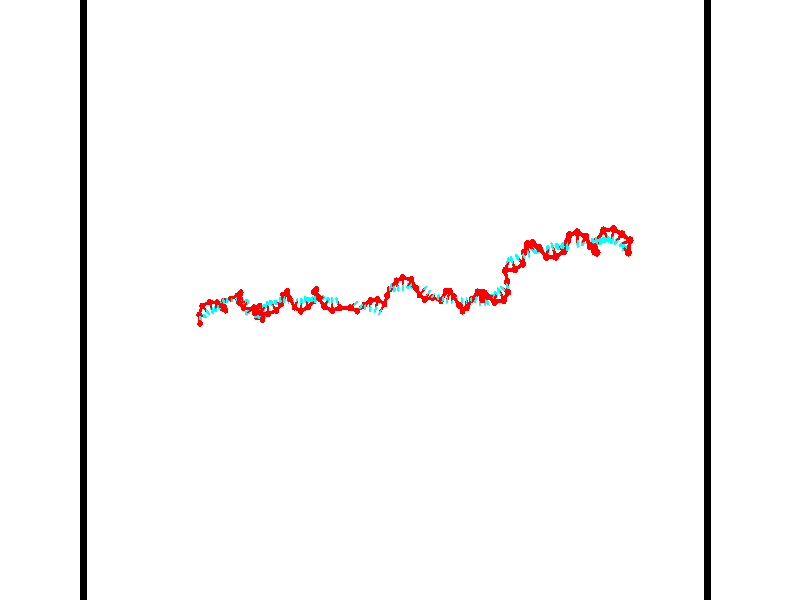 // switches for output
#declare DRAW_BASES = 1; // possible values are 0, 1; only relevant for DNA ribbons
#declare DRAW_BASES_TYPE = 3; // possible values are 1, 2, 3; only relevant for DNA ribbons
#declare DRAW_FOG = 0; // set to 1 to enable fog

#include "colors.inc"

#include "transforms.inc"
background { rgb <1, 1, 1>}

#default {
   normal{
       ripples 0.25
       frequency 0.20
       turbulence 0.2
       lambda 5
   }
	finish {
		phong 0.1
		phong_size 40.
	}
}

// original window dimensions: 1024x640


// camera settings

camera {
	sky <-0, 1, 0>
	up <-0, 1, 0>
	right 1.6 * <0.99995, 0, 0.00999983>
	location <54.4867, 55, 106.329>
	look_at <55, 55, 55.0001>
	direction <0.513302, 0, -51.3289>
	angle 67.0682
}


# declare cpy_camera_pos = <54.4867, 55, 106.329>;
# if (DRAW_FOG = 1)
fog {
	fog_type 2
	up vnormalize(cpy_camera_pos)
	color rgbt<1,1,1,0.3>
	distance 1e-5
	fog_alt 3e-3
	fog_offset 88
}
# end


// LIGHTS

# declare lum = 6;
global_settings {
	ambient_light rgb lum * <0.05, 0.05, 0.05>
	max_trace_level 15
}# declare cpy_direct_light_amount = 0.25;
light_source
{	1000 * <-0.98995, -1, 1.00995>,
	rgb lum * cpy_direct_light_amount
	parallel
}

light_source
{	1000 * <0.98995, 1, -1.00995>,
	rgb lum * cpy_direct_light_amount
	parallel
}

// strand 0

// nucleotide -1

// particle -1
sphere {
	<36.192963, 53.133347, 49.196281> 0.250000
	pigment { color rgbt <1,0,0,0> }
	no_shadow
}
cylinder {
	<36.311039, 53.363281, 49.501549>,  <36.381886, 53.501240, 49.684711>, 0.100000
	pigment { color rgbt <1,0,0,0> }
	no_shadow
}
cylinder {
	<36.311039, 53.363281, 49.501549>,  <36.192963, 53.133347, 49.196281>, 0.100000
	pigment { color rgbt <1,0,0,0> }
	no_shadow
}

// particle -1
sphere {
	<36.311039, 53.363281, 49.501549> 0.100000
	pigment { color rgbt <1,0,0,0> }
	no_shadow
}
sphere {
	0, 1
	scale<0.080000,0.200000,0.300000>
	matrix <0.433437, 0.631275, -0.643137,
		-0.851468, 0.520632, -0.062811,
		0.295186, 0.574835, 0.763171,
		36.399593, 53.535732, 49.730499>
	pigment { color rgbt <0,1,1,0> }
	no_shadow
}
cylinder {
	<36.064381, 53.850082, 49.075531>,  <36.192963, 53.133347, 49.196281>, 0.130000
	pigment { color rgbt <1,0,0,0> }
	no_shadow
}

// nucleotide -1

// particle -1
sphere {
	<36.064381, 53.850082, 49.075531> 0.250000
	pigment { color rgbt <1,0,0,0> }
	no_shadow
}
cylinder {
	<36.404472, 53.794308, 49.278572>,  <36.608528, 53.760845, 49.400398>, 0.100000
	pigment { color rgbt <1,0,0,0> }
	no_shadow
}
cylinder {
	<36.404472, 53.794308, 49.278572>,  <36.064381, 53.850082, 49.075531>, 0.100000
	pigment { color rgbt <1,0,0,0> }
	no_shadow
}

// particle -1
sphere {
	<36.404472, 53.794308, 49.278572> 0.100000
	pigment { color rgbt <1,0,0,0> }
	no_shadow
}
sphere {
	0, 1
	scale<0.080000,0.200000,0.300000>
	matrix <0.499315, 0.518974, -0.693795,
		-0.166695, 0.843341, 0.510870,
		0.850234, -0.139433, 0.507603,
		36.659542, 53.752480, 49.430855>
	pigment { color rgbt <0,1,1,0> }
	no_shadow
}
cylinder {
	<36.386356, 54.550884, 49.201214>,  <36.064381, 53.850082, 49.075531>, 0.130000
	pigment { color rgbt <1,0,0,0> }
	no_shadow
}

// nucleotide -1

// particle -1
sphere {
	<36.386356, 54.550884, 49.201214> 0.250000
	pigment { color rgbt <1,0,0,0> }
	no_shadow
}
cylinder {
	<36.672371, 54.271263, 49.203922>,  <36.843979, 54.103489, 49.205547>, 0.100000
	pigment { color rgbt <1,0,0,0> }
	no_shadow
}
cylinder {
	<36.672371, 54.271263, 49.203922>,  <36.386356, 54.550884, 49.201214>, 0.100000
	pigment { color rgbt <1,0,0,0> }
	no_shadow
}

// particle -1
sphere {
	<36.672371, 54.271263, 49.203922> 0.100000
	pigment { color rgbt <1,0,0,0> }
	no_shadow
}
sphere {
	0, 1
	scale<0.080000,0.200000,0.300000>
	matrix <0.558212, 0.565096, -0.607509,
		0.420856, 0.438170, 0.794284,
		0.715039, -0.699052, 0.006768,
		36.886883, 54.061546, 49.205952>
	pigment { color rgbt <0,1,1,0> }
	no_shadow
}
cylinder {
	<37.012054, 54.838287, 48.901649>,  <36.386356, 54.550884, 49.201214>, 0.130000
	pigment { color rgbt <1,0,0,0> }
	no_shadow
}

// nucleotide -1

// particle -1
sphere {
	<37.012054, 54.838287, 48.901649> 0.250000
	pigment { color rgbt <1,0,0,0> }
	no_shadow
}
cylinder {
	<37.156277, 54.466152, 48.928402>,  <37.242809, 54.242870, 48.944454>, 0.100000
	pigment { color rgbt <1,0,0,0> }
	no_shadow
}
cylinder {
	<37.156277, 54.466152, 48.928402>,  <37.012054, 54.838287, 48.901649>, 0.100000
	pigment { color rgbt <1,0,0,0> }
	no_shadow
}

// particle -1
sphere {
	<37.156277, 54.466152, 48.928402> 0.100000
	pigment { color rgbt <1,0,0,0> }
	no_shadow
}
sphere {
	0, 1
	scale<0.080000,0.200000,0.300000>
	matrix <0.506509, 0.135077, -0.851588,
		0.783228, 0.340926, 0.519926,
		0.360559, -0.930335, 0.066886,
		37.264442, 54.187050, 48.948467>
	pigment { color rgbt <0,1,1,0> }
	no_shadow
}
cylinder {
	<37.734314, 54.821011, 49.032875>,  <37.012054, 54.838287, 48.901649>, 0.130000
	pigment { color rgbt <1,0,0,0> }
	no_shadow
}

// nucleotide -1

// particle -1
sphere {
	<37.734314, 54.821011, 49.032875> 0.250000
	pigment { color rgbt <1,0,0,0> }
	no_shadow
}
cylinder {
	<37.593410, 54.516109, 48.815662>,  <37.508869, 54.333168, 48.685333>, 0.100000
	pigment { color rgbt <1,0,0,0> }
	no_shadow
}
cylinder {
	<37.593410, 54.516109, 48.815662>,  <37.734314, 54.821011, 49.032875>, 0.100000
	pigment { color rgbt <1,0,0,0> }
	no_shadow
}

// particle -1
sphere {
	<37.593410, 54.516109, 48.815662> 0.100000
	pigment { color rgbt <1,0,0,0> }
	no_shadow
}
sphere {
	0, 1
	scale<0.080000,0.200000,0.300000>
	matrix <0.449835, 0.370909, -0.812450,
		0.820709, -0.530465, 0.212234,
		-0.352257, -0.762255, -0.543031,
		37.487732, 54.287434, 48.652752>
	pigment { color rgbt <0,1,1,0> }
	no_shadow
}
cylinder {
	<38.337696, 54.460964, 48.665546>,  <37.734314, 54.821011, 49.032875>, 0.130000
	pigment { color rgbt <1,0,0,0> }
	no_shadow
}

// nucleotide -1

// particle -1
sphere {
	<38.337696, 54.460964, 48.665546> 0.250000
	pigment { color rgbt <1,0,0,0> }
	no_shadow
}
cylinder {
	<37.981731, 54.454258, 48.483215>,  <37.768154, 54.450233, 48.373817>, 0.100000
	pigment { color rgbt <1,0,0,0> }
	no_shadow
}
cylinder {
	<37.981731, 54.454258, 48.483215>,  <38.337696, 54.460964, 48.665546>, 0.100000
	pigment { color rgbt <1,0,0,0> }
	no_shadow
}

// particle -1
sphere {
	<37.981731, 54.454258, 48.483215> 0.100000
	pigment { color rgbt <1,0,0,0> }
	no_shadow
}
sphere {
	0, 1
	scale<0.080000,0.200000,0.300000>
	matrix <0.390204, 0.489560, -0.779790,
		0.236227, -0.871808, -0.429123,
		-0.889909, -0.016762, -0.455831,
		37.714760, 54.449230, 48.346466>
	pigment { color rgbt <0,1,1,0> }
	no_shadow
}
cylinder {
	<38.257263, 54.164272, 47.980930>,  <38.337696, 54.460964, 48.665546>, 0.130000
	pigment { color rgbt <1,0,0,0> }
	no_shadow
}

// nucleotide -1

// particle -1
sphere {
	<38.257263, 54.164272, 47.980930> 0.250000
	pigment { color rgbt <1,0,0,0> }
	no_shadow
}
cylinder {
	<38.013691, 54.473549, 48.051788>,  <37.867546, 54.659115, 48.094303>, 0.100000
	pigment { color rgbt <1,0,0,0> }
	no_shadow
}
cylinder {
	<38.013691, 54.473549, 48.051788>,  <38.257263, 54.164272, 47.980930>, 0.100000
	pigment { color rgbt <1,0,0,0> }
	no_shadow
}

// particle -1
sphere {
	<38.013691, 54.473549, 48.051788> 0.100000
	pigment { color rgbt <1,0,0,0> }
	no_shadow
}
sphere {
	0, 1
	scale<0.080000,0.200000,0.300000>
	matrix <0.454117, 0.522914, -0.721345,
		-0.650367, -0.358806, -0.669537,
		-0.608933, 0.773188, 0.177146,
		37.831013, 54.705505, 48.104931>
	pigment { color rgbt <0,1,1,0> }
	no_shadow
}
cylinder {
	<37.797024, 54.310947, 47.440029>,  <38.257263, 54.164272, 47.980930>, 0.130000
	pigment { color rgbt <1,0,0,0> }
	no_shadow
}

// nucleotide -1

// particle -1
sphere {
	<37.797024, 54.310947, 47.440029> 0.250000
	pigment { color rgbt <1,0,0,0> }
	no_shadow
}
cylinder {
	<37.906086, 54.633698, 47.649643>,  <37.971523, 54.827347, 47.775410>, 0.100000
	pigment { color rgbt <1,0,0,0> }
	no_shadow
}
cylinder {
	<37.906086, 54.633698, 47.649643>,  <37.797024, 54.310947, 47.440029>, 0.100000
	pigment { color rgbt <1,0,0,0> }
	no_shadow
}

// particle -1
sphere {
	<37.906086, 54.633698, 47.649643> 0.100000
	pigment { color rgbt <1,0,0,0> }
	no_shadow
}
sphere {
	0, 1
	scale<0.080000,0.200000,0.300000>
	matrix <0.625523, 0.265175, -0.733760,
		-0.731013, 0.527860, -0.432417,
		0.272656, 0.806875, 0.524035,
		37.987885, 54.875759, 47.806854>
	pigment { color rgbt <0,1,1,0> }
	no_shadow
}
cylinder {
	<37.797489, 54.954704, 47.000381>,  <37.797024, 54.310947, 47.440029>, 0.130000
	pigment { color rgbt <1,0,0,0> }
	no_shadow
}

// nucleotide -1

// particle -1
sphere {
	<37.797489, 54.954704, 47.000381> 0.250000
	pigment { color rgbt <1,0,0,0> }
	no_shadow
}
cylinder {
	<38.064037, 54.969021, 47.298286>,  <38.223969, 54.977612, 47.477028>, 0.100000
	pigment { color rgbt <1,0,0,0> }
	no_shadow
}
cylinder {
	<38.064037, 54.969021, 47.298286>,  <37.797489, 54.954704, 47.000381>, 0.100000
	pigment { color rgbt <1,0,0,0> }
	no_shadow
}

// particle -1
sphere {
	<38.064037, 54.969021, 47.298286> 0.100000
	pigment { color rgbt <1,0,0,0> }
	no_shadow
}
sphere {
	0, 1
	scale<0.080000,0.200000,0.300000>
	matrix <0.735567, 0.131902, -0.664487,
		-0.122019, 0.990616, 0.061569,
		0.666373, 0.035792, 0.744759,
		38.263950, 54.979759, 47.521713>
	pigment { color rgbt <0,1,1,0> }
	no_shadow
}
cylinder {
	<38.377804, 55.109184, 46.598522>,  <37.797489, 54.954704, 47.000381>, 0.130000
	pigment { color rgbt <1,0,0,0> }
	no_shadow
}

// nucleotide -1

// particle -1
sphere {
	<38.377804, 55.109184, 46.598522> 0.250000
	pigment { color rgbt <1,0,0,0> }
	no_shadow
}
cylinder {
	<38.530441, 55.044529, 46.962555>,  <38.622025, 55.005733, 47.180977>, 0.100000
	pigment { color rgbt <1,0,0,0> }
	no_shadow
}
cylinder {
	<38.530441, 55.044529, 46.962555>,  <38.377804, 55.109184, 46.598522>, 0.100000
	pigment { color rgbt <1,0,0,0> }
	no_shadow
}

// particle -1
sphere {
	<38.530441, 55.044529, 46.962555> 0.100000
	pigment { color rgbt <1,0,0,0> }
	no_shadow
}
sphere {
	0, 1
	scale<0.080000,0.200000,0.300000>
	matrix <0.924062, 0.090387, -0.371401,
		-0.022227, 0.982702, 0.183857,
		0.381595, -0.161640, 0.910087,
		38.644920, 54.996037, 47.235580>
	pigment { color rgbt <0,1,1,0> }
	no_shadow
}
cylinder {
	<39.010483, 55.369488, 46.577171>,  <38.377804, 55.109184, 46.598522>, 0.130000
	pigment { color rgbt <1,0,0,0> }
	no_shadow
}

// nucleotide -1

// particle -1
sphere {
	<39.010483, 55.369488, 46.577171> 0.250000
	pigment { color rgbt <1,0,0,0> }
	no_shadow
}
cylinder {
	<39.051064, 55.154167, 46.911819>,  <39.075413, 55.024975, 47.112610>, 0.100000
	pigment { color rgbt <1,0,0,0> }
	no_shadow
}
cylinder {
	<39.051064, 55.154167, 46.911819>,  <39.010483, 55.369488, 46.577171>, 0.100000
	pigment { color rgbt <1,0,0,0> }
	no_shadow
}

// particle -1
sphere {
	<39.051064, 55.154167, 46.911819> 0.100000
	pigment { color rgbt <1,0,0,0> }
	no_shadow
}
sphere {
	0, 1
	scale<0.080000,0.200000,0.300000>
	matrix <0.993888, 0.018042, -0.108911,
		0.043533, 0.842557, 0.536845,
		0.101449, -0.538305, 0.836622,
		39.081497, 54.992676, 47.162807>
	pigment { color rgbt <0,1,1,0> }
	no_shadow
}
cylinder {
	<39.511810, 55.627247, 47.116173>,  <39.010483, 55.369488, 46.577171>, 0.130000
	pigment { color rgbt <1,0,0,0> }
	no_shadow
}

// nucleotide -1

// particle -1
sphere {
	<39.511810, 55.627247, 47.116173> 0.250000
	pigment { color rgbt <1,0,0,0> }
	no_shadow
}
cylinder {
	<39.508335, 55.241074, 47.220375>,  <39.506248, 55.009369, 47.282894>, 0.100000
	pigment { color rgbt <1,0,0,0> }
	no_shadow
}
cylinder {
	<39.508335, 55.241074, 47.220375>,  <39.511810, 55.627247, 47.116173>, 0.100000
	pigment { color rgbt <1,0,0,0> }
	no_shadow
}

// particle -1
sphere {
	<39.508335, 55.241074, 47.220375> 0.100000
	pigment { color rgbt <1,0,0,0> }
	no_shadow
}
sphere {
	0, 1
	scale<0.080000,0.200000,0.300000>
	matrix <0.962494, 0.062566, 0.263989,
		-0.271162, 0.253026, 0.928681,
		-0.008692, -0.965434, 0.260502,
		39.505726, 54.951443, 47.298527>
	pigment { color rgbt <0,1,1,0> }
	no_shadow
}
cylinder {
	<39.645794, 55.488468, 47.865356>,  <39.511810, 55.627247, 47.116173>, 0.130000
	pigment { color rgbt <1,0,0,0> }
	no_shadow
}

// nucleotide -1

// particle -1
sphere {
	<39.645794, 55.488468, 47.865356> 0.250000
	pigment { color rgbt <1,0,0,0> }
	no_shadow
}
cylinder {
	<39.741169, 55.135670, 47.702766>,  <39.798393, 54.923988, 47.605213>, 0.100000
	pigment { color rgbt <1,0,0,0> }
	no_shadow
}
cylinder {
	<39.741169, 55.135670, 47.702766>,  <39.645794, 55.488468, 47.865356>, 0.100000
	pigment { color rgbt <1,0,0,0> }
	no_shadow
}

// particle -1
sphere {
	<39.741169, 55.135670, 47.702766> 0.100000
	pigment { color rgbt <1,0,0,0> }
	no_shadow
}
sphere {
	0, 1
	scale<0.080000,0.200000,0.300000>
	matrix <0.831468, -0.030869, 0.554714,
		-0.501805, -0.470238, 0.725994,
		0.238437, -0.882000, -0.406478,
		39.812698, 54.871071, 47.580822>
	pigment { color rgbt <0,1,1,0> }
	no_shadow
}
cylinder {
	<39.598469, 54.803802, 48.252827>,  <39.645794, 55.488468, 47.865356>, 0.130000
	pigment { color rgbt <1,0,0,0> }
	no_shadow
}

// nucleotide -1

// particle -1
sphere {
	<39.598469, 54.803802, 48.252827> 0.250000
	pigment { color rgbt <1,0,0,0> }
	no_shadow
}
cylinder {
	<39.894386, 54.828548, 47.984833>,  <40.071938, 54.843395, 47.824036>, 0.100000
	pigment { color rgbt <1,0,0,0> }
	no_shadow
}
cylinder {
	<39.894386, 54.828548, 47.984833>,  <39.598469, 54.803802, 48.252827>, 0.100000
	pigment { color rgbt <1,0,0,0> }
	no_shadow
}

// particle -1
sphere {
	<39.894386, 54.828548, 47.984833> 0.100000
	pigment { color rgbt <1,0,0,0> }
	no_shadow
}
sphere {
	0, 1
	scale<0.080000,0.200000,0.300000>
	matrix <0.671661, -0.009109, 0.740802,
		0.039728, -0.998043, -0.048292,
		0.739792, 0.061866, -0.669985,
		40.116325, 54.847107, 47.783836>
	pigment { color rgbt <0,1,1,0> }
	no_shadow
}
cylinder {
	<40.133667, 54.355343, 48.571373>,  <39.598469, 54.803802, 48.252827>, 0.130000
	pigment { color rgbt <1,0,0,0> }
	no_shadow
}

// nucleotide -1

// particle -1
sphere {
	<40.133667, 54.355343, 48.571373> 0.250000
	pigment { color rgbt <1,0,0,0> }
	no_shadow
}
cylinder {
	<40.250488, 54.624359, 48.299377>,  <40.320583, 54.785770, 48.136181>, 0.100000
	pigment { color rgbt <1,0,0,0> }
	no_shadow
}
cylinder {
	<40.250488, 54.624359, 48.299377>,  <40.133667, 54.355343, 48.571373>, 0.100000
	pigment { color rgbt <1,0,0,0> }
	no_shadow
}

// particle -1
sphere {
	<40.250488, 54.624359, 48.299377> 0.100000
	pigment { color rgbt <1,0,0,0> }
	no_shadow
}
sphere {
	0, 1
	scale<0.080000,0.200000,0.300000>
	matrix <0.809245, 0.205158, 0.550483,
		0.509730, -0.711051, -0.484336,
		0.292056, 0.672545, -0.679990,
		40.338104, 54.826122, 48.095379>
	pigment { color rgbt <0,1,1,0> }
	no_shadow
}
cylinder {
	<40.975475, 54.334167, 48.436398>,  <40.133667, 54.355343, 48.571373>, 0.130000
	pigment { color rgbt <1,0,0,0> }
	no_shadow
}

// nucleotide -1

// particle -1
sphere {
	<40.975475, 54.334167, 48.436398> 0.250000
	pigment { color rgbt <1,0,0,0> }
	no_shadow
}
cylinder {
	<40.651810, 54.137115, 48.308289>,  <40.457611, 54.018887, 48.231422>, 0.100000
	pigment { color rgbt <1,0,0,0> }
	no_shadow
}
cylinder {
	<40.651810, 54.137115, 48.308289>,  <40.975475, 54.334167, 48.436398>, 0.100000
	pigment { color rgbt <1,0,0,0> }
	no_shadow
}

// particle -1
sphere {
	<40.651810, 54.137115, 48.308289> 0.100000
	pigment { color rgbt <1,0,0,0> }
	no_shadow
}
sphere {
	0, 1
	scale<0.080000,0.200000,0.300000>
	matrix <-0.077845, 0.630133, -0.772575,
		0.582401, -0.600210, -0.548231,
		-0.809166, -0.492626, -0.320267,
		40.409061, 53.989326, 48.212208>
	pigment { color rgbt <0,1,1,0> }
	no_shadow
}
cylinder {
	<41.348175, 54.057430, 48.900143>,  <40.975475, 54.334167, 48.436398>, 0.130000
	pigment { color rgbt <1,0,0,0> }
	no_shadow
}

// nucleotide -1

// particle -1
sphere {
	<41.348175, 54.057430, 48.900143> 0.250000
	pigment { color rgbt <1,0,0,0> }
	no_shadow
}
cylinder {
	<41.659988, 53.819931, 48.820351>,  <41.847076, 53.677429, 48.772476>, 0.100000
	pigment { color rgbt <1,0,0,0> }
	no_shadow
}
cylinder {
	<41.659988, 53.819931, 48.820351>,  <41.348175, 54.057430, 48.900143>, 0.100000
	pigment { color rgbt <1,0,0,0> }
	no_shadow
}

// particle -1
sphere {
	<41.659988, 53.819931, 48.820351> 0.100000
	pigment { color rgbt <1,0,0,0> }
	no_shadow
}
sphere {
	0, 1
	scale<0.080000,0.200000,0.300000>
	matrix <0.528156, 0.451871, 0.718933,
		-0.336728, -0.665787, 0.665840,
		0.779529, -0.593752, -0.199482,
		41.893848, 53.641804, 48.760506>
	pigment { color rgbt <0,1,1,0> }
	no_shadow
}
cylinder {
	<41.595520, 53.645660, 49.487232>,  <41.348175, 54.057430, 48.900143>, 0.130000
	pigment { color rgbt <1,0,0,0> }
	no_shadow
}

// nucleotide -1

// particle -1
sphere {
	<41.595520, 53.645660, 49.487232> 0.250000
	pigment { color rgbt <1,0,0,0> }
	no_shadow
}
cylinder {
	<41.907665, 53.669537, 49.238243>,  <42.094952, 53.683865, 49.088848>, 0.100000
	pigment { color rgbt <1,0,0,0> }
	no_shadow
}
cylinder {
	<41.907665, 53.669537, 49.238243>,  <41.595520, 53.645660, 49.487232>, 0.100000
	pigment { color rgbt <1,0,0,0> }
	no_shadow
}

// particle -1
sphere {
	<41.907665, 53.669537, 49.238243> 0.100000
	pigment { color rgbt <1,0,0,0> }
	no_shadow
}
sphere {
	0, 1
	scale<0.080000,0.200000,0.300000>
	matrix <0.570129, 0.341005, 0.747441,
		0.256884, -0.938164, 0.232074,
		0.780361, 0.059693, -0.622474,
		42.141773, 53.687447, 49.051502>
	pigment { color rgbt <0,1,1,0> }
	no_shadow
}
cylinder {
	<42.228302, 53.453503, 49.863438>,  <41.595520, 53.645660, 49.487232>, 0.130000
	pigment { color rgbt <1,0,0,0> }
	no_shadow
}

// nucleotide -1

// particle -1
sphere {
	<42.228302, 53.453503, 49.863438> 0.250000
	pigment { color rgbt <1,0,0,0> }
	no_shadow
}
cylinder {
	<42.309116, 53.723549, 49.579632>,  <42.357605, 53.885574, 49.409348>, 0.100000
	pigment { color rgbt <1,0,0,0> }
	no_shadow
}
cylinder {
	<42.309116, 53.723549, 49.579632>,  <42.228302, 53.453503, 49.863438>, 0.100000
	pigment { color rgbt <1,0,0,0> }
	no_shadow
}

// particle -1
sphere {
	<42.309116, 53.723549, 49.579632> 0.100000
	pigment { color rgbt <1,0,0,0> }
	no_shadow
}
sphere {
	0, 1
	scale<0.080000,0.200000,0.300000>
	matrix <0.653414, 0.446728, 0.611133,
		0.729542, -0.587075, -0.350873,
		0.202036, 0.675113, -0.709510,
		42.369728, 53.926083, 49.366779>
	pigment { color rgbt <0,1,1,0> }
	no_shadow
}
cylinder {
	<42.320343, 54.026268, 50.255283>,  <42.228302, 53.453503, 49.863438>, 0.130000
	pigment { color rgbt <1,0,0,0> }
	no_shadow
}

// nucleotide -1

// particle -1
sphere {
	<42.320343, 54.026268, 50.255283> 0.250000
	pigment { color rgbt <1,0,0,0> }
	no_shadow
}
cylinder {
	<42.056259, 53.914547, 50.534172>,  <41.897808, 53.847515, 50.701504>, 0.100000
	pigment { color rgbt <1,0,0,0> }
	no_shadow
}
cylinder {
	<42.056259, 53.914547, 50.534172>,  <42.320343, 54.026268, 50.255283>, 0.100000
	pigment { color rgbt <1,0,0,0> }
	no_shadow
}

// particle -1
sphere {
	<42.056259, 53.914547, 50.534172> 0.100000
	pigment { color rgbt <1,0,0,0> }
	no_shadow
}
sphere {
	0, 1
	scale<0.080000,0.200000,0.300000>
	matrix <0.702412, 0.099130, 0.704834,
		-0.265975, 0.955073, 0.130737,
		-0.660208, -0.279300, 0.697221,
		41.858196, 53.830757, 50.743340>
	pigment { color rgbt <0,1,1,0> }
	no_shadow
}
cylinder {
	<42.182415, 54.542332, 50.810089>,  <42.320343, 54.026268, 50.255283>, 0.130000
	pigment { color rgbt <1,0,0,0> }
	no_shadow
}

// nucleotide -1

// particle -1
sphere {
	<42.182415, 54.542332, 50.810089> 0.250000
	pigment { color rgbt <1,0,0,0> }
	no_shadow
}
cylinder {
	<42.161633, 54.155071, 50.908051>,  <42.149162, 53.922714, 50.966827>, 0.100000
	pigment { color rgbt <1,0,0,0> }
	no_shadow
}
cylinder {
	<42.161633, 54.155071, 50.908051>,  <42.182415, 54.542332, 50.810089>, 0.100000
	pigment { color rgbt <1,0,0,0> }
	no_shadow
}

// particle -1
sphere {
	<42.161633, 54.155071, 50.908051> 0.100000
	pigment { color rgbt <1,0,0,0> }
	no_shadow
}
sphere {
	0, 1
	scale<0.080000,0.200000,0.300000>
	matrix <0.725654, 0.131881, 0.675302,
		-0.686095, 0.212797, 0.695694,
		-0.051953, -0.968155, 0.244900,
		42.146046, 53.864624, 50.981522>
	pigment { color rgbt <0,1,1,0> }
	no_shadow
}
cylinder {
	<41.786724, 54.438499, 51.416367>,  <42.182415, 54.542332, 50.810089>, 0.130000
	pigment { color rgbt <1,0,0,0> }
	no_shadow
}

// nucleotide -1

// particle -1
sphere {
	<41.786724, 54.438499, 51.416367> 0.250000
	pigment { color rgbt <1,0,0,0> }
	no_shadow
}
cylinder {
	<42.126911, 54.240459, 51.345295>,  <42.331024, 54.121635, 51.302650>, 0.100000
	pigment { color rgbt <1,0,0,0> }
	no_shadow
}
cylinder {
	<42.126911, 54.240459, 51.345295>,  <41.786724, 54.438499, 51.416367>, 0.100000
	pigment { color rgbt <1,0,0,0> }
	no_shadow
}

// particle -1
sphere {
	<42.126911, 54.240459, 51.345295> 0.100000
	pigment { color rgbt <1,0,0,0> }
	no_shadow
}
sphere {
	0, 1
	scale<0.080000,0.200000,0.300000>
	matrix <0.413879, 0.421348, 0.806951,
		-0.324656, -0.759829, 0.563257,
		0.850472, -0.495102, -0.177683,
		42.382053, 54.091930, 51.291988>
	pigment { color rgbt <0,1,1,0> }
	no_shadow
}
cylinder {
	<41.987625, 54.025455, 52.018929>,  <41.786724, 54.438499, 51.416367>, 0.130000
	pigment { color rgbt <1,0,0,0> }
	no_shadow
}

// nucleotide -1

// particle -1
sphere {
	<41.987625, 54.025455, 52.018929> 0.250000
	pigment { color rgbt <1,0,0,0> }
	no_shadow
}
cylinder {
	<42.318996, 54.105328, 51.809608>,  <42.517818, 54.153252, 51.684017>, 0.100000
	pigment { color rgbt <1,0,0,0> }
	no_shadow
}
cylinder {
	<42.318996, 54.105328, 51.809608>,  <41.987625, 54.025455, 52.018929>, 0.100000
	pigment { color rgbt <1,0,0,0> }
	no_shadow
}

// particle -1
sphere {
	<42.318996, 54.105328, 51.809608> 0.100000
	pigment { color rgbt <1,0,0,0> }
	no_shadow
}
sphere {
	0, 1
	scale<0.080000,0.200000,0.300000>
	matrix <0.398123, 0.447238, 0.800922,
		0.393967, -0.871840, 0.291006,
		0.828425, 0.199681, -0.523298,
		42.567524, 54.165230, 51.652618>
	pigment { color rgbt <0,1,1,0> }
	no_shadow
}
cylinder {
	<42.608242, 54.039516, 52.438496>,  <41.987625, 54.025455, 52.018929>, 0.130000
	pigment { color rgbt <1,0,0,0> }
	no_shadow
}

// nucleotide -1

// particle -1
sphere {
	<42.608242, 54.039516, 52.438496> 0.250000
	pigment { color rgbt <1,0,0,0> }
	no_shadow
}
cylinder {
	<42.735767, 54.295189, 52.158554>,  <42.812283, 54.448593, 51.990589>, 0.100000
	pigment { color rgbt <1,0,0,0> }
	no_shadow
}
cylinder {
	<42.735767, 54.295189, 52.158554>,  <42.608242, 54.039516, 52.438496>, 0.100000
	pigment { color rgbt <1,0,0,0> }
	no_shadow
}

// particle -1
sphere {
	<42.735767, 54.295189, 52.158554> 0.100000
	pigment { color rgbt <1,0,0,0> }
	no_shadow
}
sphere {
	0, 1
	scale<0.080000,0.200000,0.300000>
	matrix <0.659025, 0.381197, 0.648364,
		0.681206, -0.667934, -0.299704,
		0.318818, 0.639182, -0.699858,
		42.831413, 54.486942, 51.948597>
	pigment { color rgbt <0,1,1,0> }
	no_shadow
}
cylinder {
	<43.223343, 53.951511, 52.278461>,  <42.608242, 54.039516, 52.438496>, 0.130000
	pigment { color rgbt <1,0,0,0> }
	no_shadow
}

// nucleotide -1

// particle -1
sphere {
	<43.223343, 53.951511, 52.278461> 0.250000
	pigment { color rgbt <1,0,0,0> }
	no_shadow
}
cylinder {
	<43.180920, 54.337696, 52.183273>,  <43.155468, 54.569408, 52.126160>, 0.100000
	pigment { color rgbt <1,0,0,0> }
	no_shadow
}
cylinder {
	<43.180920, 54.337696, 52.183273>,  <43.223343, 53.951511, 52.278461>, 0.100000
	pigment { color rgbt <1,0,0,0> }
	no_shadow
}

// particle -1
sphere {
	<43.180920, 54.337696, 52.183273> 0.100000
	pigment { color rgbt <1,0,0,0> }
	no_shadow
}
sphere {
	0, 1
	scale<0.080000,0.200000,0.300000>
	matrix <0.724578, 0.238929, 0.646451,
		0.680984, -0.103866, -0.724895,
		-0.106054, 0.965466, -0.237966,
		43.149105, 54.627335, 52.111885>
	pigment { color rgbt <0,1,1,0> }
	no_shadow
}
cylinder {
	<43.916870, 54.201599, 52.022614>,  <43.223343, 53.951511, 52.278461>, 0.130000
	pigment { color rgbt <1,0,0,0> }
	no_shadow
}

// nucleotide -1

// particle -1
sphere {
	<43.916870, 54.201599, 52.022614> 0.250000
	pigment { color rgbt <1,0,0,0> }
	no_shadow
}
cylinder {
	<43.703201, 54.513847, 52.152405>,  <43.575001, 54.701195, 52.230282>, 0.100000
	pigment { color rgbt <1,0,0,0> }
	no_shadow
}
cylinder {
	<43.703201, 54.513847, 52.152405>,  <43.916870, 54.201599, 52.022614>, 0.100000
	pigment { color rgbt <1,0,0,0> }
	no_shadow
}

// particle -1
sphere {
	<43.703201, 54.513847, 52.152405> 0.100000
	pigment { color rgbt <1,0,0,0> }
	no_shadow
}
sphere {
	0, 1
	scale<0.080000,0.200000,0.300000>
	matrix <0.762118, 0.278581, 0.584439,
		0.365831, 0.559486, -0.743736,
		-0.534175, 0.780621, 0.324481,
		43.542950, 54.748035, 52.249748>
	pigment { color rgbt <0,1,1,0> }
	no_shadow
}
cylinder {
	<44.333652, 54.695961, 51.746338>,  <43.916870, 54.201599, 52.022614>, 0.130000
	pigment { color rgbt <1,0,0,0> }
	no_shadow
}

// nucleotide -1

// particle -1
sphere {
	<44.333652, 54.695961, 51.746338> 0.250000
	pigment { color rgbt <1,0,0,0> }
	no_shadow
}
cylinder {
	<44.120789, 54.768032, 52.077236>,  <43.993069, 54.811275, 52.275776>, 0.100000
	pigment { color rgbt <1,0,0,0> }
	no_shadow
}
cylinder {
	<44.120789, 54.768032, 52.077236>,  <44.333652, 54.695961, 51.746338>, 0.100000
	pigment { color rgbt <1,0,0,0> }
	no_shadow
}

// particle -1
sphere {
	<44.120789, 54.768032, 52.077236> 0.100000
	pigment { color rgbt <1,0,0,0> }
	no_shadow
}
sphere {
	0, 1
	scale<0.080000,0.200000,0.300000>
	matrix <0.845191, 0.170268, 0.506618,
		-0.049575, 0.968786, -0.242891,
		-0.532161, 0.180174, 0.827250,
		43.961140, 54.822083, 52.325413>
	pigment { color rgbt <0,1,1,0> }
	no_shadow
}
cylinder {
	<44.498043, 55.386559, 51.908287>,  <44.333652, 54.695961, 51.746338>, 0.130000
	pigment { color rgbt <1,0,0,0> }
	no_shadow
}

// nucleotide -1

// particle -1
sphere {
	<44.498043, 55.386559, 51.908287> 0.250000
	pigment { color rgbt <1,0,0,0> }
	no_shadow
}
cylinder {
	<44.417645, 55.164398, 52.231060>,  <44.369404, 55.031101, 52.424725>, 0.100000
	pigment { color rgbt <1,0,0,0> }
	no_shadow
}
cylinder {
	<44.417645, 55.164398, 52.231060>,  <44.498043, 55.386559, 51.908287>, 0.100000
	pigment { color rgbt <1,0,0,0> }
	no_shadow
}

// particle -1
sphere {
	<44.417645, 55.164398, 52.231060> 0.100000
	pigment { color rgbt <1,0,0,0> }
	no_shadow
}
sphere {
	0, 1
	scale<0.080000,0.200000,0.300000>
	matrix <0.922512, 0.169761, 0.346632,
		-0.329504, 0.814072, 0.478241,
		-0.200996, -0.555399, 0.806928,
		44.357346, 54.997780, 52.473137>
	pigment { color rgbt <0,1,1,0> }
	no_shadow
}
cylinder {
	<44.975357, 55.657894, 52.416435>,  <44.498043, 55.386559, 51.908287>, 0.130000
	pigment { color rgbt <1,0,0,0> }
	no_shadow
}

// nucleotide -1

// particle -1
sphere {
	<44.975357, 55.657894, 52.416435> 0.250000
	pigment { color rgbt <1,0,0,0> }
	no_shadow
}
cylinder {
	<44.861828, 55.298969, 52.551659>,  <44.793709, 55.083614, 52.632793>, 0.100000
	pigment { color rgbt <1,0,0,0> }
	no_shadow
}
cylinder {
	<44.861828, 55.298969, 52.551659>,  <44.975357, 55.657894, 52.416435>, 0.100000
	pigment { color rgbt <1,0,0,0> }
	no_shadow
}

// particle -1
sphere {
	<44.861828, 55.298969, 52.551659> 0.100000
	pigment { color rgbt <1,0,0,0> }
	no_shadow
}
sphere {
	0, 1
	scale<0.080000,0.200000,0.300000>
	matrix <0.921598, -0.157924, 0.354565,
		-0.264767, 0.412187, 0.871780,
		-0.283822, -0.897308, 0.338058,
		44.776680, 55.029778, 52.653076>
	pigment { color rgbt <0,1,1,0> }
	no_shadow
}
cylinder {
	<45.114082, 55.628361, 53.168243>,  <44.975357, 55.657894, 52.416435>, 0.130000
	pigment { color rgbt <1,0,0,0> }
	no_shadow
}

// nucleotide -1

// particle -1
sphere {
	<45.114082, 55.628361, 53.168243> 0.250000
	pigment { color rgbt <1,0,0,0> }
	no_shadow
}
cylinder {
	<45.132523, 55.280323, 52.971954>,  <45.143585, 55.071499, 52.854179>, 0.100000
	pigment { color rgbt <1,0,0,0> }
	no_shadow
}
cylinder {
	<45.132523, 55.280323, 52.971954>,  <45.114082, 55.628361, 53.168243>, 0.100000
	pigment { color rgbt <1,0,0,0> }
	no_shadow
}

// particle -1
sphere {
	<45.132523, 55.280323, 52.971954> 0.100000
	pigment { color rgbt <1,0,0,0> }
	no_shadow
}
sphere {
	0, 1
	scale<0.080000,0.200000,0.300000>
	matrix <0.984066, -0.044891, 0.172042,
		-0.171722, -0.490835, 0.854162,
		0.046100, -0.870095, -0.490723,
		45.146351, 55.019295, 52.824738>
	pigment { color rgbt <0,1,1,0> }
	no_shadow
}
cylinder {
	<45.377640, 55.111530, 53.521957>,  <45.114082, 55.628361, 53.168243>, 0.130000
	pigment { color rgbt <1,0,0,0> }
	no_shadow
}

// nucleotide -1

// particle -1
sphere {
	<45.377640, 55.111530, 53.521957> 0.250000
	pigment { color rgbt <1,0,0,0> }
	no_shadow
}
cylinder {
	<45.455963, 54.990498, 53.148842>,  <45.502956, 54.917877, 52.924973>, 0.100000
	pigment { color rgbt <1,0,0,0> }
	no_shadow
}
cylinder {
	<45.455963, 54.990498, 53.148842>,  <45.377640, 55.111530, 53.521957>, 0.100000
	pigment { color rgbt <1,0,0,0> }
	no_shadow
}

// particle -1
sphere {
	<45.455963, 54.990498, 53.148842> 0.100000
	pigment { color rgbt <1,0,0,0> }
	no_shadow
}
sphere {
	0, 1
	scale<0.080000,0.200000,0.300000>
	matrix <0.957619, -0.145909, 0.248348,
		-0.211250, -0.941887, 0.261193,
		0.195805, -0.302587, -0.932792,
		45.514706, 54.899723, 52.869003>
	pigment { color rgbt <0,1,1,0> }
	no_shadow
}
cylinder {
	<45.785709, 54.480690, 53.427902>,  <45.377640, 55.111530, 53.521957>, 0.130000
	pigment { color rgbt <1,0,0,0> }
	no_shadow
}

// nucleotide -1

// particle -1
sphere {
	<45.785709, 54.480690, 53.427902> 0.250000
	pigment { color rgbt <1,0,0,0> }
	no_shadow
}
cylinder {
	<45.857109, 54.716801, 53.113014>,  <45.899948, 54.858467, 52.924080>, 0.100000
	pigment { color rgbt <1,0,0,0> }
	no_shadow
}
cylinder {
	<45.857109, 54.716801, 53.113014>,  <45.785709, 54.480690, 53.427902>, 0.100000
	pigment { color rgbt <1,0,0,0> }
	no_shadow
}

// particle -1
sphere {
	<45.857109, 54.716801, 53.113014> 0.100000
	pigment { color rgbt <1,0,0,0> }
	no_shadow
}
sphere {
	0, 1
	scale<0.080000,0.200000,0.300000>
	matrix <0.971326, 0.021995, 0.236734,
		0.157053, -0.806903, -0.569423,
		0.178497, 0.590275, -0.787220,
		45.910660, 54.893883, 52.876850>
	pigment { color rgbt <0,1,1,0> }
	no_shadow
}
cylinder {
	<46.279442, 54.166538, 53.089207>,  <45.785709, 54.480690, 53.427902>, 0.130000
	pigment { color rgbt <1,0,0,0> }
	no_shadow
}

// nucleotide -1

// particle -1
sphere {
	<46.279442, 54.166538, 53.089207> 0.250000
	pigment { color rgbt <1,0,0,0> }
	no_shadow
}
cylinder {
	<46.295086, 54.562607, 53.035496>,  <46.304474, 54.800247, 53.003269>, 0.100000
	pigment { color rgbt <1,0,0,0> }
	no_shadow
}
cylinder {
	<46.295086, 54.562607, 53.035496>,  <46.279442, 54.166538, 53.089207>, 0.100000
	pigment { color rgbt <1,0,0,0> }
	no_shadow
}

// particle -1
sphere {
	<46.295086, 54.562607, 53.035496> 0.100000
	pigment { color rgbt <1,0,0,0> }
	no_shadow
}
sphere {
	0, 1
	scale<0.080000,0.200000,0.300000>
	matrix <0.892588, 0.025787, 0.450135,
		0.449174, -0.137456, -0.882807,
		0.039109, 0.990172, -0.134275,
		46.306820, 54.859657, 52.995213>
	pigment { color rgbt <0,1,1,0> }
	no_shadow
}
cylinder {
	<46.879414, 54.479698, 52.802002>,  <46.279442, 54.166538, 53.089207>, 0.130000
	pigment { color rgbt <1,0,0,0> }
	no_shadow
}

// nucleotide -1

// particle -1
sphere {
	<46.879414, 54.479698, 52.802002> 0.250000
	pigment { color rgbt <1,0,0,0> }
	no_shadow
}
cylinder {
	<46.780296, 54.786507, 53.038742>,  <46.720825, 54.970592, 53.180786>, 0.100000
	pigment { color rgbt <1,0,0,0> }
	no_shadow
}
cylinder {
	<46.780296, 54.786507, 53.038742>,  <46.879414, 54.479698, 52.802002>, 0.100000
	pigment { color rgbt <1,0,0,0> }
	no_shadow
}

// particle -1
sphere {
	<46.780296, 54.786507, 53.038742> 0.100000
	pigment { color rgbt <1,0,0,0> }
	no_shadow
}
sphere {
	0, 1
	scale<0.080000,0.200000,0.300000>
	matrix <0.856253, -0.112415, 0.504176,
		0.453244, 0.631702, -0.628906,
		-0.247791, 0.767018, 0.591848,
		46.705959, 55.016613, 53.216297>
	pigment { color rgbt <0,1,1,0> }
	no_shadow
}
cylinder {
	<47.387810, 54.927025, 52.857239>,  <46.879414, 54.479698, 52.802002>, 0.130000
	pigment { color rgbt <1,0,0,0> }
	no_shadow
}

// nucleotide -1

// particle -1
sphere {
	<47.387810, 54.927025, 52.857239> 0.250000
	pigment { color rgbt <1,0,0,0> }
	no_shadow
}
cylinder {
	<47.177822, 54.976204, 53.194118>,  <47.051830, 55.005711, 53.396244>, 0.100000
	pigment { color rgbt <1,0,0,0> }
	no_shadow
}
cylinder {
	<47.177822, 54.976204, 53.194118>,  <47.387810, 54.927025, 52.857239>, 0.100000
	pigment { color rgbt <1,0,0,0> }
	no_shadow
}

// particle -1
sphere {
	<47.177822, 54.976204, 53.194118> 0.100000
	pigment { color rgbt <1,0,0,0> }
	no_shadow
}
sphere {
	0, 1
	scale<0.080000,0.200000,0.300000>
	matrix <0.838065, -0.097989, 0.536698,
		0.148512, 0.987563, -0.051598,
		-0.524968, 0.122949, 0.842195,
		47.020332, 55.013088, 53.446777>
	pigment { color rgbt <0,1,1,0> }
	no_shadow
}
cylinder {
	<47.751686, 55.304291, 53.235012>,  <47.387810, 54.927025, 52.857239>, 0.130000
	pigment { color rgbt <1,0,0,0> }
	no_shadow
}

// nucleotide -1

// particle -1
sphere {
	<47.751686, 55.304291, 53.235012> 0.250000
	pigment { color rgbt <1,0,0,0> }
	no_shadow
}
cylinder {
	<47.523552, 55.152382, 53.526352>,  <47.386673, 55.061237, 53.701157>, 0.100000
	pigment { color rgbt <1,0,0,0> }
	no_shadow
}
cylinder {
	<47.523552, 55.152382, 53.526352>,  <47.751686, 55.304291, 53.235012>, 0.100000
	pigment { color rgbt <1,0,0,0> }
	no_shadow
}

// particle -1
sphere {
	<47.523552, 55.152382, 53.526352> 0.100000
	pigment { color rgbt <1,0,0,0> }
	no_shadow
}
sphere {
	0, 1
	scale<0.080000,0.200000,0.300000>
	matrix <0.804117, -0.077138, 0.589445,
		-0.167672, 0.921858, 0.349376,
		-0.570335, -0.379772, 0.728348,
		47.352451, 55.038452, 53.744858>
	pigment { color rgbt <0,1,1,0> }
	no_shadow
}
cylinder {
	<47.765926, 55.755066, 53.891766>,  <47.751686, 55.304291, 53.235012>, 0.130000
	pigment { color rgbt <1,0,0,0> }
	no_shadow
}

// nucleotide -1

// particle -1
sphere {
	<47.765926, 55.755066, 53.891766> 0.250000
	pigment { color rgbt <1,0,0,0> }
	no_shadow
}
cylinder {
	<47.721733, 55.361046, 53.944633>,  <47.695217, 55.124634, 53.976353>, 0.100000
	pigment { color rgbt <1,0,0,0> }
	no_shadow
}
cylinder {
	<47.721733, 55.361046, 53.944633>,  <47.765926, 55.755066, 53.891766>, 0.100000
	pigment { color rgbt <1,0,0,0> }
	no_shadow
}

// particle -1
sphere {
	<47.721733, 55.361046, 53.944633> 0.100000
	pigment { color rgbt <1,0,0,0> }
	no_shadow
}
sphere {
	0, 1
	scale<0.080000,0.200000,0.300000>
	matrix <0.825869, -0.017004, 0.563605,
		-0.552933, 0.171421, 0.815402,
		-0.110479, -0.985051, 0.132170,
		47.688591, 55.065529, 53.984283>
	pigment { color rgbt <0,1,1,0> }
	no_shadow
}
cylinder {
	<47.652176, 55.582699, 54.632626>,  <47.765926, 55.755066, 53.891766>, 0.130000
	pigment { color rgbt <1,0,0,0> }
	no_shadow
}

// nucleotide -1

// particle -1
sphere {
	<47.652176, 55.582699, 54.632626> 0.250000
	pigment { color rgbt <1,0,0,0> }
	no_shadow
}
cylinder {
	<47.844196, 55.302338, 54.421616>,  <47.959408, 55.134121, 54.295010>, 0.100000
	pigment { color rgbt <1,0,0,0> }
	no_shadow
}
cylinder {
	<47.844196, 55.302338, 54.421616>,  <47.652176, 55.582699, 54.632626>, 0.100000
	pigment { color rgbt <1,0,0,0> }
	no_shadow
}

// particle -1
sphere {
	<47.844196, 55.302338, 54.421616> 0.100000
	pigment { color rgbt <1,0,0,0> }
	no_shadow
}
sphere {
	0, 1
	scale<0.080000,0.200000,0.300000>
	matrix <0.793251, 0.090058, 0.602198,
		-0.374577, -0.707544, 0.599227,
		0.480047, -0.700907, -0.527526,
		47.988209, 55.092064, 54.263359>
	pigment { color rgbt <0,1,1,0> }
	no_shadow
}
cylinder {
	<48.134575, 55.112274, 55.041290>,  <47.652176, 55.582699, 54.632626>, 0.130000
	pigment { color rgbt <1,0,0,0> }
	no_shadow
}

// nucleotide -1

// particle -1
sphere {
	<48.134575, 55.112274, 55.041290> 0.250000
	pigment { color rgbt <1,0,0,0> }
	no_shadow
}
cylinder {
	<48.275589, 55.149052, 54.668781>,  <48.360199, 55.171120, 54.445278>, 0.100000
	pigment { color rgbt <1,0,0,0> }
	no_shadow
}
cylinder {
	<48.275589, 55.149052, 54.668781>,  <48.134575, 55.112274, 55.041290>, 0.100000
	pigment { color rgbt <1,0,0,0> }
	no_shadow
}

// particle -1
sphere {
	<48.275589, 55.149052, 54.668781> 0.100000
	pigment { color rgbt <1,0,0,0> }
	no_shadow
}
sphere {
	0, 1
	scale<0.080000,0.200000,0.300000>
	matrix <0.916625, 0.166490, 0.363428,
		0.188464, -0.981747, -0.025589,
		0.352534, 0.091949, -0.931271,
		48.381348, 55.176636, 54.389400>
	pigment { color rgbt <0,1,1,0> }
	no_shadow
}
cylinder {
	<48.567272, 54.543907, 55.084015>,  <48.134575, 55.112274, 55.041290>, 0.130000
	pigment { color rgbt <1,0,0,0> }
	no_shadow
}

// nucleotide -1

// particle -1
sphere {
	<48.567272, 54.543907, 55.084015> 0.250000
	pigment { color rgbt <1,0,0,0> }
	no_shadow
}
cylinder {
	<48.709370, 54.791664, 54.803970>,  <48.794628, 54.940319, 54.635944>, 0.100000
	pigment { color rgbt <1,0,0,0> }
	no_shadow
}
cylinder {
	<48.709370, 54.791664, 54.803970>,  <48.567272, 54.543907, 55.084015>, 0.100000
	pigment { color rgbt <1,0,0,0> }
	no_shadow
}

// particle -1
sphere {
	<48.709370, 54.791664, 54.803970> 0.100000
	pigment { color rgbt <1,0,0,0> }
	no_shadow
}
sphere {
	0, 1
	scale<0.080000,0.200000,0.300000>
	matrix <0.866306, 0.063211, 0.495499,
		0.351161, -0.782536, -0.514125,
		0.355247, 0.619389, -0.700112,
		48.815945, 54.977482, 54.593937>
	pigment { color rgbt <0,1,1,0> }
	no_shadow
}
cylinder {
	<49.221893, 54.257195, 54.810524>,  <48.567272, 54.543907, 55.084015>, 0.130000
	pigment { color rgbt <1,0,0,0> }
	no_shadow
}

// nucleotide -1

// particle -1
sphere {
	<49.221893, 54.257195, 54.810524> 0.250000
	pigment { color rgbt <1,0,0,0> }
	no_shadow
}
cylinder {
	<49.209034, 54.648605, 54.729080>,  <49.201317, 54.883450, 54.680214>, 0.100000
	pigment { color rgbt <1,0,0,0> }
	no_shadow
}
cylinder {
	<49.209034, 54.648605, 54.729080>,  <49.221893, 54.257195, 54.810524>, 0.100000
	pigment { color rgbt <1,0,0,0> }
	no_shadow
}

// particle -1
sphere {
	<49.209034, 54.648605, 54.729080> 0.100000
	pigment { color rgbt <1,0,0,0> }
	no_shadow
}
sphere {
	0, 1
	scale<0.080000,0.200000,0.300000>
	matrix <0.976336, 0.074337, 0.203083,
		0.213857, -0.192258, -0.957759,
		-0.032153, 0.978525, -0.203606,
		49.199387, 54.942162, 54.667999>
	pigment { color rgbt <0,1,1,0> }
	no_shadow
}
cylinder {
	<49.835960, 54.435802, 54.353317>,  <49.221893, 54.257195, 54.810524>, 0.130000
	pigment { color rgbt <1,0,0,0> }
	no_shadow
}

// nucleotide -1

// particle -1
sphere {
	<49.835960, 54.435802, 54.353317> 0.250000
	pigment { color rgbt <1,0,0,0> }
	no_shadow
}
cylinder {
	<49.716797, 54.727009, 54.600296>,  <49.645298, 54.901733, 54.748482>, 0.100000
	pigment { color rgbt <1,0,0,0> }
	no_shadow
}
cylinder {
	<49.716797, 54.727009, 54.600296>,  <49.835960, 54.435802, 54.353317>, 0.100000
	pigment { color rgbt <1,0,0,0> }
	no_shadow
}

// particle -1
sphere {
	<49.716797, 54.727009, 54.600296> 0.100000
	pigment { color rgbt <1,0,0,0> }
	no_shadow
}
sphere {
	0, 1
	scale<0.080000,0.200000,0.300000>
	matrix <0.944048, 0.128801, 0.303617,
		0.141511, 0.673349, -0.725656,
		-0.297905, 0.728019, 0.617447,
		49.627426, 54.945415, 54.785530>
	pigment { color rgbt <0,1,1,0> }
	no_shadow
}
cylinder {
	<50.708260, 54.440563, 54.331211>,  <49.835960, 54.435802, 54.353317>, 0.130000
	pigment { color rgbt <1,0,0,0> }
	no_shadow
}

// nucleotide -1

// particle -1
sphere {
	<50.708260, 54.440563, 54.331211> 0.250000
	pigment { color rgbt <1,0,0,0> }
	no_shadow
}
cylinder {
	<50.995201, 54.626099, 54.539158>,  <51.167366, 54.737419, 54.663925>, 0.100000
	pigment { color rgbt <1,0,0,0> }
	no_shadow
}
cylinder {
	<50.995201, 54.626099, 54.539158>,  <50.708260, 54.440563, 54.331211>, 0.100000
	pigment { color rgbt <1,0,0,0> }
	no_shadow
}

// particle -1
sphere {
	<50.995201, 54.626099, 54.539158> 0.100000
	pigment { color rgbt <1,0,0,0> }
	no_shadow
}
sphere {
	0, 1
	scale<0.080000,0.200000,0.300000>
	matrix <0.653759, -0.706081, -0.272119,
		0.240845, 0.535070, -0.809749,
		0.717351, 0.463843, 0.519863,
		51.210407, 54.765251, 54.695118>
	pigment { color rgbt <0,1,1,0> }
	no_shadow
}
cylinder {
	<51.307579, 54.203972, 54.123573>,  <50.708260, 54.440563, 54.331211>, 0.130000
	pigment { color rgbt <1,0,0,0> }
	no_shadow
}

// nucleotide -1

// particle -1
sphere {
	<51.307579, 54.203972, 54.123573> 0.250000
	pigment { color rgbt <1,0,0,0> }
	no_shadow
}
cylinder {
	<51.509289, 54.390385, 54.414368>,  <51.630314, 54.502232, 54.588844>, 0.100000
	pigment { color rgbt <1,0,0,0> }
	no_shadow
}
cylinder {
	<51.509289, 54.390385, 54.414368>,  <51.307579, 54.203972, 54.123573>, 0.100000
	pigment { color rgbt <1,0,0,0> }
	no_shadow
}

// particle -1
sphere {
	<51.509289, 54.390385, 54.414368> 0.100000
	pigment { color rgbt <1,0,0,0> }
	no_shadow
}
sphere {
	0, 1
	scale<0.080000,0.200000,0.300000>
	matrix <0.815649, -0.533523, -0.223762,
		0.283584, 0.705806, -0.649167,
		0.504278, 0.466036, 0.726989,
		51.660572, 54.530197, 54.632465>
	pigment { color rgbt <0,1,1,0> }
	no_shadow
}
cylinder {
	<51.876663, 54.610527, 53.767685>,  <51.307579, 54.203972, 54.123573>, 0.130000
	pigment { color rgbt <1,0,0,0> }
	no_shadow
}

// nucleotide -1

// particle -1
sphere {
	<51.876663, 54.610527, 53.767685> 0.250000
	pigment { color rgbt <1,0,0,0> }
	no_shadow
}
cylinder {
	<51.954456, 54.537716, 54.153233>,  <52.001133, 54.494030, 54.384560>, 0.100000
	pigment { color rgbt <1,0,0,0> }
	no_shadow
}
cylinder {
	<51.954456, 54.537716, 54.153233>,  <51.876663, 54.610527, 53.767685>, 0.100000
	pigment { color rgbt <1,0,0,0> }
	no_shadow
}

// particle -1
sphere {
	<51.954456, 54.537716, 54.153233> 0.100000
	pigment { color rgbt <1,0,0,0> }
	no_shadow
}
sphere {
	0, 1
	scale<0.080000,0.200000,0.300000>
	matrix <0.948429, -0.215862, -0.232132,
		0.250318, 0.959306, 0.130663,
		0.194480, -0.182032, 0.963868,
		52.012802, 54.483105, 54.442394>
	pigment { color rgbt <0,1,1,0> }
	no_shadow
}
cylinder {
	<52.450359, 54.977329, 54.023064>,  <51.876663, 54.610527, 53.767685>, 0.130000
	pigment { color rgbt <1,0,0,0> }
	no_shadow
}

// nucleotide -1

// particle -1
sphere {
	<52.450359, 54.977329, 54.023064> 0.250000
	pigment { color rgbt <1,0,0,0> }
	no_shadow
}
cylinder {
	<52.449577, 54.643684, 54.243698>,  <52.449108, 54.443497, 54.376080>, 0.100000
	pigment { color rgbt <1,0,0,0> }
	no_shadow
}
cylinder {
	<52.449577, 54.643684, 54.243698>,  <52.450359, 54.977329, 54.023064>, 0.100000
	pigment { color rgbt <1,0,0,0> }
	no_shadow
}

// particle -1
sphere {
	<52.449577, 54.643684, 54.243698> 0.100000
	pigment { color rgbt <1,0,0,0> }
	no_shadow
}
sphere {
	0, 1
	scale<0.080000,0.200000,0.300000>
	matrix <0.908814, -0.231605, -0.347009,
		0.417196, 0.500610, 0.758510,
		-0.001959, -0.834116, 0.551586,
		52.448990, 54.393448, 54.409176>
	pigment { color rgbt <0,1,1,0> }
	no_shadow
}
cylinder {
	<53.078053, 55.030037, 54.313251>,  <52.450359, 54.977329, 54.023064>, 0.130000
	pigment { color rgbt <1,0,0,0> }
	no_shadow
}

// nucleotide -1

// particle -1
sphere {
	<53.078053, 55.030037, 54.313251> 0.250000
	pigment { color rgbt <1,0,0,0> }
	no_shadow
}
cylinder {
	<52.977840, 54.643661, 54.339161>,  <52.917713, 54.411835, 54.354706>, 0.100000
	pigment { color rgbt <1,0,0,0> }
	no_shadow
}
cylinder {
	<52.977840, 54.643661, 54.339161>,  <53.078053, 55.030037, 54.313251>, 0.100000
	pigment { color rgbt <1,0,0,0> }
	no_shadow
}

// particle -1
sphere {
	<52.977840, 54.643661, 54.339161> 0.100000
	pigment { color rgbt <1,0,0,0> }
	no_shadow
}
sphere {
	0, 1
	scale<0.080000,0.200000,0.300000>
	matrix <0.926604, -0.258629, -0.272979,
		0.280433, -0.008370, 0.959837,
		-0.250526, -0.965941, 0.064772,
		52.902683, 54.353878, 54.358593>
	pigment { color rgbt <0,1,1,0> }
	no_shadow
}
cylinder {
	<53.679077, 54.714436, 54.247803>,  <53.078053, 55.030037, 54.313251>, 0.130000
	pigment { color rgbt <1,0,0,0> }
	no_shadow
}

// nucleotide -1

// particle -1
sphere {
	<53.679077, 54.714436, 54.247803> 0.250000
	pigment { color rgbt <1,0,0,0> }
	no_shadow
}
cylinder {
	<53.456486, 54.387177, 54.305721>,  <53.322933, 54.190819, 54.340473>, 0.100000
	pigment { color rgbt <1,0,0,0> }
	no_shadow
}
cylinder {
	<53.456486, 54.387177, 54.305721>,  <53.679077, 54.714436, 54.247803>, 0.100000
	pigment { color rgbt <1,0,0,0> }
	no_shadow
}

// particle -1
sphere {
	<53.456486, 54.387177, 54.305721> 0.100000
	pigment { color rgbt <1,0,0,0> }
	no_shadow
}
sphere {
	0, 1
	scale<0.080000,0.200000,0.300000>
	matrix <0.818803, -0.569591, -0.071604,
		0.141057, 0.078713, 0.986868,
		-0.556475, -0.818151, 0.144795,
		53.289543, 54.141731, 54.349159>
	pigment { color rgbt <0,1,1,0> }
	no_shadow
}
cylinder {
	<53.896725, 55.305996, 54.632984>,  <53.679077, 54.714436, 54.247803>, 0.130000
	pigment { color rgbt <1,0,0,0> }
	no_shadow
}

// nucleotide -1

// particle -1
sphere {
	<53.896725, 55.305996, 54.632984> 0.250000
	pigment { color rgbt <1,0,0,0> }
	no_shadow
}
cylinder {
	<54.054459, 55.652443, 54.755852>,  <54.149097, 55.860310, 54.829571>, 0.100000
	pigment { color rgbt <1,0,0,0> }
	no_shadow
}
cylinder {
	<54.054459, 55.652443, 54.755852>,  <53.896725, 55.305996, 54.632984>, 0.100000
	pigment { color rgbt <1,0,0,0> }
	no_shadow
}

// particle -1
sphere {
	<54.054459, 55.652443, 54.755852> 0.100000
	pigment { color rgbt <1,0,0,0> }
	no_shadow
}
sphere {
	0, 1
	scale<0.080000,0.200000,0.300000>
	matrix <0.878144, -0.256620, -0.403744,
		-0.270863, 0.428944, -0.861766,
		0.394330, 0.866114, 0.307166,
		54.172756, 55.912277, 54.848000>
	pigment { color rgbt <0,1,1,0> }
	no_shadow
}
cylinder {
	<54.103703, 55.785973, 54.045521>,  <53.896725, 55.305996, 54.632984>, 0.130000
	pigment { color rgbt <1,0,0,0> }
	no_shadow
}

// nucleotide -1

// particle -1
sphere {
	<54.103703, 55.785973, 54.045521> 0.250000
	pigment { color rgbt <1,0,0,0> }
	no_shadow
}
cylinder {
	<54.314835, 55.783409, 54.385254>,  <54.441513, 55.781872, 54.589092>, 0.100000
	pigment { color rgbt <1,0,0,0> }
	no_shadow
}
cylinder {
	<54.314835, 55.783409, 54.385254>,  <54.103703, 55.785973, 54.045521>, 0.100000
	pigment { color rgbt <1,0,0,0> }
	no_shadow
}

// particle -1
sphere {
	<54.314835, 55.783409, 54.385254> 0.100000
	pigment { color rgbt <1,0,0,0> }
	no_shadow
}
sphere {
	0, 1
	scale<0.080000,0.200000,0.300000>
	matrix <0.849226, 0.021234, -0.527602,
		-0.014652, 0.999754, 0.016651,
		0.527826, -0.006410, 0.849329,
		54.473183, 55.781487, 54.640053>
	pigment { color rgbt <0,1,1,0> }
	no_shadow
}
cylinder {
	<54.701283, 56.380798, 54.007988>,  <54.103703, 55.785973, 54.045521>, 0.130000
	pigment { color rgbt <1,0,0,0> }
	no_shadow
}

// nucleotide -1

// particle -1
sphere {
	<54.701283, 56.380798, 54.007988> 0.250000
	pigment { color rgbt <1,0,0,0> }
	no_shadow
}
cylinder {
	<54.778267, 56.066208, 54.242737>,  <54.824455, 55.877453, 54.383587>, 0.100000
	pigment { color rgbt <1,0,0,0> }
	no_shadow
}
cylinder {
	<54.778267, 56.066208, 54.242737>,  <54.701283, 56.380798, 54.007988>, 0.100000
	pigment { color rgbt <1,0,0,0> }
	no_shadow
}

// particle -1
sphere {
	<54.778267, 56.066208, 54.242737> 0.100000
	pigment { color rgbt <1,0,0,0> }
	no_shadow
}
sphere {
	0, 1
	scale<0.080000,0.200000,0.300000>
	matrix <0.968331, 0.055279, -0.243474,
		0.159046, 0.615141, 0.772208,
		0.192458, -0.786477, 0.586869,
		54.836006, 55.830265, 54.418797>
	pigment { color rgbt <0,1,1,0> }
	no_shadow
}
cylinder {
	<55.223156, 56.606941, 54.407227>,  <54.701283, 56.380798, 54.007988>, 0.130000
	pigment { color rgbt <1,0,0,0> }
	no_shadow
}

// nucleotide -1

// particle -1
sphere {
	<55.223156, 56.606941, 54.407227> 0.250000
	pigment { color rgbt <1,0,0,0> }
	no_shadow
}
cylinder {
	<55.243042, 56.207832, 54.389442>,  <55.254974, 55.968369, 54.378773>, 0.100000
	pigment { color rgbt <1,0,0,0> }
	no_shadow
}
cylinder {
	<55.243042, 56.207832, 54.389442>,  <55.223156, 56.606941, 54.407227>, 0.100000
	pigment { color rgbt <1,0,0,0> }
	no_shadow
}

// particle -1
sphere {
	<55.243042, 56.207832, 54.389442> 0.100000
	pigment { color rgbt <1,0,0,0> }
	no_shadow
}
sphere {
	0, 1
	scale<0.080000,0.200000,0.300000>
	matrix <0.976575, 0.057895, -0.207241,
		0.209354, -0.033117, 0.977279,
		0.049716, -0.997773, -0.044462,
		55.257957, 55.908501, 54.376102>
	pigment { color rgbt <0,1,1,0> }
	no_shadow
}
cylinder {
	<55.982418, 56.449696, 54.584858>,  <55.223156, 56.606941, 54.407227>, 0.130000
	pigment { color rgbt <1,0,0,0> }
	no_shadow
}

// nucleotide -1

// particle -1
sphere {
	<55.982418, 56.449696, 54.584858> 0.250000
	pigment { color rgbt <1,0,0,0> }
	no_shadow
}
cylinder {
	<55.830544, 56.199535, 54.312180>,  <55.739418, 56.049438, 54.148571>, 0.100000
	pigment { color rgbt <1,0,0,0> }
	no_shadow
}
cylinder {
	<55.830544, 56.199535, 54.312180>,  <55.982418, 56.449696, 54.584858>, 0.100000
	pigment { color rgbt <1,0,0,0> }
	no_shadow
}

// particle -1
sphere {
	<55.830544, 56.199535, 54.312180> 0.100000
	pigment { color rgbt <1,0,0,0> }
	no_shadow
}
sphere {
	0, 1
	scale<0.080000,0.200000,0.300000>
	matrix <0.859749, 0.033531, -0.509614,
		0.341572, -0.779581, 0.524959,
		-0.379683, -0.625403, -0.681697,
		55.716637, 56.011913, 54.107670>
	pigment { color rgbt <0,1,1,0> }
	no_shadow
}
cylinder {
	<56.387558, 55.836937, 54.487679>,  <55.982418, 56.449696, 54.584858>, 0.130000
	pigment { color rgbt <1,0,0,0> }
	no_shadow
}

// nucleotide -1

// particle -1
sphere {
	<56.387558, 55.836937, 54.487679> 0.250000
	pigment { color rgbt <1,0,0,0> }
	no_shadow
}
cylinder {
	<56.201965, 55.934006, 54.146896>,  <56.090611, 55.992249, 53.942429>, 0.100000
	pigment { color rgbt <1,0,0,0> }
	no_shadow
}
cylinder {
	<56.201965, 55.934006, 54.146896>,  <56.387558, 55.836937, 54.487679>, 0.100000
	pigment { color rgbt <1,0,0,0> }
	no_shadow
}

// particle -1
sphere {
	<56.201965, 55.934006, 54.146896> 0.100000
	pigment { color rgbt <1,0,0,0> }
	no_shadow
}
sphere {
	0, 1
	scale<0.080000,0.200000,0.300000>
	matrix <0.847983, -0.156485, -0.506396,
		-0.256207, -0.957403, -0.133178,
		-0.463985, 0.242675, -0.851955,
		56.062771, 56.006809, 53.891312>
	pigment { color rgbt <0,1,1,0> }
	no_shadow
}
cylinder {
	<56.662045, 55.356667, 55.011120>,  <56.387558, 55.836937, 54.487679>, 0.130000
	pigment { color rgbt <1,0,0,0> }
	no_shadow
}

// nucleotide -1

// particle -1
sphere {
	<56.662045, 55.356667, 55.011120> 0.250000
	pigment { color rgbt <1,0,0,0> }
	no_shadow
}
cylinder {
	<56.926086, 55.617085, 54.861240>,  <57.084511, 55.773335, 54.771313>, 0.100000
	pigment { color rgbt <1,0,0,0> }
	no_shadow
}
cylinder {
	<56.926086, 55.617085, 54.861240>,  <56.662045, 55.356667, 55.011120>, 0.100000
	pigment { color rgbt <1,0,0,0> }
	no_shadow
}

// particle -1
sphere {
	<56.926086, 55.617085, 54.861240> 0.100000
	pigment { color rgbt <1,0,0,0> }
	no_shadow
}
sphere {
	0, 1
	scale<0.080000,0.200000,0.300000>
	matrix <0.746509, -0.624068, 0.230790,
		-0.083583, -0.432062, -0.897962,
		0.660105, 0.651047, -0.374699,
		57.124119, 55.812397, 54.748829>
	pigment { color rgbt <0,1,1,0> }
	no_shadow
}
cylinder {
	<57.106613, 55.027740, 54.467628>,  <56.662045, 55.356667, 55.011120>, 0.130000
	pigment { color rgbt <1,0,0,0> }
	no_shadow
}

// nucleotide -1

// particle -1
sphere {
	<57.106613, 55.027740, 54.467628> 0.250000
	pigment { color rgbt <1,0,0,0> }
	no_shadow
}
cylinder {
	<57.307068, 55.300964, 54.680153>,  <57.427341, 55.464897, 54.807667>, 0.100000
	pigment { color rgbt <1,0,0,0> }
	no_shadow
}
cylinder {
	<57.307068, 55.300964, 54.680153>,  <57.106613, 55.027740, 54.467628>, 0.100000
	pigment { color rgbt <1,0,0,0> }
	no_shadow
}

// particle -1
sphere {
	<57.307068, 55.300964, 54.680153> 0.100000
	pigment { color rgbt <1,0,0,0> }
	no_shadow
}
sphere {
	0, 1
	scale<0.080000,0.200000,0.300000>
	matrix <0.635713, -0.707158, 0.309511,
		0.587136, 0.182655, -0.788612,
		0.501140, 0.683056, 0.531314,
		57.457409, 55.505882, 54.839546>
	pigment { color rgbt <0,1,1,0> }
	no_shadow
}
cylinder {
	<57.803005, 55.183800, 54.305412>,  <57.106613, 55.027740, 54.467628>, 0.130000
	pigment { color rgbt <1,0,0,0> }
	no_shadow
}

// nucleotide -1

// particle -1
sphere {
	<57.803005, 55.183800, 54.305412> 0.250000
	pigment { color rgbt <1,0,0,0> }
	no_shadow
}
cylinder {
	<57.803070, 55.253876, 54.699226>,  <57.803108, 55.295921, 54.935516>, 0.100000
	pigment { color rgbt <1,0,0,0> }
	no_shadow
}
cylinder {
	<57.803070, 55.253876, 54.699226>,  <57.803005, 55.183800, 54.305412>, 0.100000
	pigment { color rgbt <1,0,0,0> }
	no_shadow
}

// particle -1
sphere {
	<57.803070, 55.253876, 54.699226> 0.100000
	pigment { color rgbt <1,0,0,0> }
	no_shadow
}
sphere {
	0, 1
	scale<0.080000,0.200000,0.300000>
	matrix <0.738892, -0.663424, 0.117932,
		0.673824, 0.727446, -0.129550,
		0.000158, 0.175189, 0.984535,
		57.803116, 55.306431, 54.994587>
	pigment { color rgbt <0,1,1,0> }
	no_shadow
}
cylinder {
	<58.519566, 54.961433, 54.595150>,  <57.803005, 55.183800, 54.305412>, 0.130000
	pigment { color rgbt <1,0,0,0> }
	no_shadow
}

// nucleotide -1

// particle -1
sphere {
	<58.519566, 54.961433, 54.595150> 0.250000
	pigment { color rgbt <1,0,0,0> }
	no_shadow
}
cylinder {
	<58.364243, 55.105515, 54.934437>,  <58.271049, 55.191963, 55.138008>, 0.100000
	pigment { color rgbt <1,0,0,0> }
	no_shadow
}
cylinder {
	<58.364243, 55.105515, 54.934437>,  <58.519566, 54.961433, 54.595150>, 0.100000
	pigment { color rgbt <1,0,0,0> }
	no_shadow
}

// particle -1
sphere {
	<58.364243, 55.105515, 54.934437> 0.100000
	pigment { color rgbt <1,0,0,0> }
	no_shadow
}
sphere {
	0, 1
	scale<0.080000,0.200000,0.300000>
	matrix <0.758055, -0.398525, 0.516265,
		0.523995, 0.843466, -0.118300,
		-0.388307, 0.360198, 0.848219,
		58.247749, 55.213573, 55.188904>
	pigment { color rgbt <0,1,1,0> }
	no_shadow
}
cylinder {
	<58.917915, 55.609184, 54.894897>,  <58.519566, 54.961433, 54.595150>, 0.130000
	pigment { color rgbt <1,0,0,0> }
	no_shadow
}

// nucleotide -1

// particle -1
sphere {
	<58.917915, 55.609184, 54.894897> 0.250000
	pigment { color rgbt <1,0,0,0> }
	no_shadow
}
cylinder {
	<58.759262, 55.308815, 55.106102>,  <58.664070, 55.128593, 55.232822>, 0.100000
	pigment { color rgbt <1,0,0,0> }
	no_shadow
}
cylinder {
	<58.759262, 55.308815, 55.106102>,  <58.917915, 55.609184, 54.894897>, 0.100000
	pigment { color rgbt <1,0,0,0> }
	no_shadow
}

// particle -1
sphere {
	<58.759262, 55.308815, 55.106102> 0.100000
	pigment { color rgbt <1,0,0,0> }
	no_shadow
}
sphere {
	0, 1
	scale<0.080000,0.200000,0.300000>
	matrix <0.917619, -0.308274, 0.250884,
		-0.025624, 0.584020, 0.811335,
		-0.396634, -0.750925, 0.528009,
		58.640270, 55.083538, 55.264503>
	pigment { color rgbt <0,1,1,0> }
	no_shadow
}
cylinder {
	<59.191811, 55.627346, 55.476349>,  <58.917915, 55.609184, 54.894897>, 0.130000
	pigment { color rgbt <1,0,0,0> }
	no_shadow
}

// nucleotide -1

// particle -1
sphere {
	<59.191811, 55.627346, 55.476349> 0.250000
	pigment { color rgbt <1,0,0,0> }
	no_shadow
}
cylinder {
	<59.066399, 55.248180, 55.453865>,  <58.991150, 55.020679, 55.440376>, 0.100000
	pigment { color rgbt <1,0,0,0> }
	no_shadow
}
cylinder {
	<59.066399, 55.248180, 55.453865>,  <59.191811, 55.627346, 55.476349>, 0.100000
	pigment { color rgbt <1,0,0,0> }
	no_shadow
}

// particle -1
sphere {
	<59.066399, 55.248180, 55.453865> 0.100000
	pigment { color rgbt <1,0,0,0> }
	no_shadow
}
sphere {
	0, 1
	scale<0.080000,0.200000,0.300000>
	matrix <0.927258, -0.318384, 0.197036,
		-0.204669, 0.009659, 0.978784,
		-0.313532, -0.947913, -0.056207,
		58.972340, 54.963806, 55.437004>
	pigment { color rgbt <0,1,1,0> }
	no_shadow
}
cylinder {
	<59.465324, 55.250965, 56.013840>,  <59.191811, 55.627346, 55.476349>, 0.130000
	pigment { color rgbt <1,0,0,0> }
	no_shadow
}

// nucleotide -1

// particle -1
sphere {
	<59.465324, 55.250965, 56.013840> 0.250000
	pigment { color rgbt <1,0,0,0> }
	no_shadow
}
cylinder {
	<59.425751, 55.075485, 55.656570>,  <59.402004, 54.970196, 55.442211>, 0.100000
	pigment { color rgbt <1,0,0,0> }
	no_shadow
}
cylinder {
	<59.425751, 55.075485, 55.656570>,  <59.465324, 55.250965, 56.013840>, 0.100000
	pigment { color rgbt <1,0,0,0> }
	no_shadow
}

// particle -1
sphere {
	<59.425751, 55.075485, 55.656570> 0.100000
	pigment { color rgbt <1,0,0,0> }
	no_shadow
}
sphere {
	0, 1
	scale<0.080000,0.200000,0.300000>
	matrix <0.993072, -0.100713, -0.060535,
		-0.063397, -0.892972, 0.445625,
		-0.098936, -0.438700, -0.893171,
		59.396069, 54.943874, 55.388618>
	pigment { color rgbt <0,1,1,0> }
	no_shadow
}
cylinder {
	<59.933830, 54.627937, 55.922539>,  <59.465324, 55.250965, 56.013840>, 0.130000
	pigment { color rgbt <1,0,0,0> }
	no_shadow
}

// nucleotide -1

// particle -1
sphere {
	<59.933830, 54.627937, 55.922539> 0.250000
	pigment { color rgbt <1,0,0,0> }
	no_shadow
}
cylinder {
	<59.879295, 54.800529, 55.565834>,  <59.846573, 54.904083, 55.351810>, 0.100000
	pigment { color rgbt <1,0,0,0> }
	no_shadow
}
cylinder {
	<59.879295, 54.800529, 55.565834>,  <59.933830, 54.627937, 55.922539>, 0.100000
	pigment { color rgbt <1,0,0,0> }
	no_shadow
}

// particle -1
sphere {
	<59.879295, 54.800529, 55.565834> 0.100000
	pigment { color rgbt <1,0,0,0> }
	no_shadow
}
sphere {
	0, 1
	scale<0.080000,0.200000,0.300000>
	matrix <0.984395, -0.042086, -0.170868,
		-0.111256, -0.901140, -0.419008,
		-0.136342, 0.431480, -0.891760,
		59.838394, 54.929974, 55.298306>
	pigment { color rgbt <0,1,1,0> }
	no_shadow
}
cylinder {
	<60.289146, 54.226471, 55.325325>,  <59.933830, 54.627937, 55.922539>, 0.130000
	pigment { color rgbt <1,0,0,0> }
	no_shadow
}

// nucleotide -1

// particle -1
sphere {
	<60.289146, 54.226471, 55.325325> 0.250000
	pigment { color rgbt <1,0,0,0> }
	no_shadow
}
cylinder {
	<60.268730, 54.621544, 55.266159>,  <60.256481, 54.858589, 55.230659>, 0.100000
	pigment { color rgbt <1,0,0,0> }
	no_shadow
}
cylinder {
	<60.268730, 54.621544, 55.266159>,  <60.289146, 54.226471, 55.325325>, 0.100000
	pigment { color rgbt <1,0,0,0> }
	no_shadow
}

// particle -1
sphere {
	<60.268730, 54.621544, 55.266159> 0.100000
	pigment { color rgbt <1,0,0,0> }
	no_shadow
}
sphere {
	0, 1
	scale<0.080000,0.200000,0.300000>
	matrix <0.998197, 0.055136, 0.023729,
		0.031592, -0.146432, -0.988716,
		-0.051040, 0.987683, -0.147910,
		60.253418, 54.917850, 55.221786>
	pigment { color rgbt <0,1,1,0> }
	no_shadow
}
cylinder {
	<60.711769, 54.433308, 54.792294>,  <60.289146, 54.226471, 55.325325>, 0.130000
	pigment { color rgbt <1,0,0,0> }
	no_shadow
}

// nucleotide -1

// particle -1
sphere {
	<60.711769, 54.433308, 54.792294> 0.250000
	pigment { color rgbt <1,0,0,0> }
	no_shadow
}
cylinder {
	<60.666931, 54.745289, 55.038582>,  <60.640026, 54.932476, 55.186356>, 0.100000
	pigment { color rgbt <1,0,0,0> }
	no_shadow
}
cylinder {
	<60.666931, 54.745289, 55.038582>,  <60.711769, 54.433308, 54.792294>, 0.100000
	pigment { color rgbt <1,0,0,0> }
	no_shadow
}

// particle -1
sphere {
	<60.666931, 54.745289, 55.038582> 0.100000
	pigment { color rgbt <1,0,0,0> }
	no_shadow
}
sphere {
	0, 1
	scale<0.080000,0.200000,0.300000>
	matrix <0.985888, 0.009766, 0.167121,
		0.124334, 0.625762, -0.770041,
		-0.112098, 0.779953, 0.615717,
		60.633301, 54.979275, 55.223297>
	pigment { color rgbt <0,1,1,0> }
	no_shadow
}
cylinder {
	<61.180878, 55.048241, 54.572166>,  <60.711769, 54.433308, 54.792294>, 0.130000
	pigment { color rgbt <1,0,0,0> }
	no_shadow
}

// nucleotide -1

// particle -1
sphere {
	<61.180878, 55.048241, 54.572166> 0.250000
	pigment { color rgbt <1,0,0,0> }
	no_shadow
}
cylinder {
	<61.096703, 55.042805, 54.963173>,  <61.046200, 55.039543, 55.197777>, 0.100000
	pigment { color rgbt <1,0,0,0> }
	no_shadow
}
cylinder {
	<61.096703, 55.042805, 54.963173>,  <61.180878, 55.048241, 54.572166>, 0.100000
	pigment { color rgbt <1,0,0,0> }
	no_shadow
}

// particle -1
sphere {
	<61.096703, 55.042805, 54.963173> 0.100000
	pigment { color rgbt <1,0,0,0> }
	no_shadow
}
sphere {
	0, 1
	scale<0.080000,0.200000,0.300000>
	matrix <0.977408, -0.023164, 0.210090,
		0.019788, 0.999639, 0.018156,
		-0.210435, -0.013588, 0.977513,
		61.033573, 55.038727, 55.256428>
	pigment { color rgbt <0,1,1,0> }
	no_shadow
}
cylinder {
	<61.605309, 55.573517, 54.984936>,  <61.180878, 55.048241, 54.572166>, 0.130000
	pigment { color rgbt <1,0,0,0> }
	no_shadow
}

// nucleotide -1

// particle -1
sphere {
	<61.605309, 55.573517, 54.984936> 0.250000
	pigment { color rgbt <1,0,0,0> }
	no_shadow
}
cylinder {
	<61.482399, 55.248165, 55.182518>,  <61.408653, 55.052952, 55.301067>, 0.100000
	pigment { color rgbt <1,0,0,0> }
	no_shadow
}
cylinder {
	<61.482399, 55.248165, 55.182518>,  <61.605309, 55.573517, 54.984936>, 0.100000
	pigment { color rgbt <1,0,0,0> }
	no_shadow
}

// particle -1
sphere {
	<61.482399, 55.248165, 55.182518> 0.100000
	pigment { color rgbt <1,0,0,0> }
	no_shadow
}
sphere {
	0, 1
	scale<0.080000,0.200000,0.300000>
	matrix <0.947706, -0.214513, 0.236300,
		-0.086242, 0.540734, 0.836761,
		-0.307271, -0.813382, 0.493957,
		61.390217, 55.004150, 55.330704>
	pigment { color rgbt <0,1,1,0> }
	no_shadow
}
cylinder {
	<61.718170, 55.516510, 55.649635>,  <61.605309, 55.573517, 54.984936>, 0.130000
	pigment { color rgbt <1,0,0,0> }
	no_shadow
}

// nucleotide -1

// particle -1
sphere {
	<61.718170, 55.516510, 55.649635> 0.250000
	pigment { color rgbt <1,0,0,0> }
	no_shadow
}
cylinder {
	<61.737289, 55.131252, 55.543747>,  <61.748760, 54.900097, 55.480213>, 0.100000
	pigment { color rgbt <1,0,0,0> }
	no_shadow
}
cylinder {
	<61.737289, 55.131252, 55.543747>,  <61.718170, 55.516510, 55.649635>, 0.100000
	pigment { color rgbt <1,0,0,0> }
	no_shadow
}

// particle -1
sphere {
	<61.737289, 55.131252, 55.543747> 0.100000
	pigment { color rgbt <1,0,0,0> }
	no_shadow
}
sphere {
	0, 1
	scale<0.080000,0.200000,0.300000>
	matrix <0.957055, -0.031705, 0.288167,
		-0.285938, -0.267125, 0.920263,
		0.047799, -0.963140, -0.264720,
		61.751629, 54.842312, 55.464333>
	pigment { color rgbt <0,1,1,0> }
	no_shadow
}
cylinder {
	<61.822319, 55.024529, 56.257633>,  <61.718170, 55.516510, 55.649635>, 0.130000
	pigment { color rgbt <1,0,0,0> }
	no_shadow
}

// nucleotide -1

// particle -1
sphere {
	<61.822319, 55.024529, 56.257633> 0.250000
	pigment { color rgbt <1,0,0,0> }
	no_shadow
}
cylinder {
	<62.010323, 54.909420, 55.923859>,  <62.123123, 54.840355, 55.723595>, 0.100000
	pigment { color rgbt <1,0,0,0> }
	no_shadow
}
cylinder {
	<62.010323, 54.909420, 55.923859>,  <61.822319, 55.024529, 56.257633>, 0.100000
	pigment { color rgbt <1,0,0,0> }
	no_shadow
}

// particle -1
sphere {
	<62.010323, 54.909420, 55.923859> 0.100000
	pigment { color rgbt <1,0,0,0> }
	no_shadow
}
sphere {
	0, 1
	scale<0.080000,0.200000,0.300000>
	matrix <0.871868, 0.003974, 0.489725,
		-0.137611, -0.957692, 0.252762,
		0.470010, -0.287767, -0.834435,
		62.151325, 54.823090, 55.673527>
	pigment { color rgbt <0,1,1,0> }
	no_shadow
}
cylinder {
	<61.928665, 55.460327, 56.883049>,  <61.822319, 55.024529, 56.257633>, 0.130000
	pigment { color rgbt <1,0,0,0> }
	no_shadow
}

// nucleotide -1

// particle -1
sphere {
	<61.928665, 55.460327, 56.883049> 0.250000
	pigment { color rgbt <1,0,0,0> }
	no_shadow
}
cylinder {
	<61.996651, 55.143139, 57.117081>,  <62.037441, 54.952827, 57.257500>, 0.100000
	pigment { color rgbt <1,0,0,0> }
	no_shadow
}
cylinder {
	<61.996651, 55.143139, 57.117081>,  <61.928665, 55.460327, 56.883049>, 0.100000
	pigment { color rgbt <1,0,0,0> }
	no_shadow
}

// particle -1
sphere {
	<61.996651, 55.143139, 57.117081> 0.100000
	pigment { color rgbt <1,0,0,0> }
	no_shadow
}
sphere {
	0, 1
	scale<0.080000,0.200000,0.300000>
	matrix <0.514279, 0.577826, 0.633746,
		-0.840613, 0.193180, 0.506015,
		0.169961, -0.792968, 0.585077,
		62.047638, 54.905247, 57.292603>
	pigment { color rgbt <0,1,1,0> }
	no_shadow
}
cylinder {
	<61.666801, 55.505638, 57.587883>,  <61.928665, 55.460327, 56.883049>, 0.130000
	pigment { color rgbt <1,0,0,0> }
	no_shadow
}

// nucleotide -1

// particle -1
sphere {
	<61.666801, 55.505638, 57.587883> 0.250000
	pigment { color rgbt <1,0,0,0> }
	no_shadow
}
cylinder {
	<61.998680, 55.284252, 57.558792>,  <62.197807, 55.151421, 57.541340>, 0.100000
	pigment { color rgbt <1,0,0,0> }
	no_shadow
}
cylinder {
	<61.998680, 55.284252, 57.558792>,  <61.666801, 55.505638, 57.587883>, 0.100000
	pigment { color rgbt <1,0,0,0> }
	no_shadow
}

// particle -1
sphere {
	<61.998680, 55.284252, 57.558792> 0.100000
	pigment { color rgbt <1,0,0,0> }
	no_shadow
}
sphere {
	0, 1
	scale<0.080000,0.200000,0.300000>
	matrix <0.452738, 0.590969, 0.667670,
		-0.326552, -0.586886, 0.740897,
		0.829694, -0.553462, -0.072724,
		62.247589, 55.118214, 57.536976>
	pigment { color rgbt <0,1,1,0> }
	no_shadow
}
cylinder {
	<61.860447, 55.279293, 58.359886>,  <61.666801, 55.505638, 57.587883>, 0.130000
	pigment { color rgbt <1,0,0,0> }
	no_shadow
}

// nucleotide -1

// particle -1
sphere {
	<61.860447, 55.279293, 58.359886> 0.250000
	pigment { color rgbt <1,0,0,0> }
	no_shadow
}
cylinder {
	<62.170677, 55.256855, 58.108383>,  <62.356815, 55.243393, 57.957481>, 0.100000
	pigment { color rgbt <1,0,0,0> }
	no_shadow
}
cylinder {
	<62.170677, 55.256855, 58.108383>,  <61.860447, 55.279293, 58.359886>, 0.100000
	pigment { color rgbt <1,0,0,0> }
	no_shadow
}

// particle -1
sphere {
	<62.170677, 55.256855, 58.108383> 0.100000
	pigment { color rgbt <1,0,0,0> }
	no_shadow
}
sphere {
	0, 1
	scale<0.080000,0.200000,0.300000>
	matrix <0.595154, 0.396996, 0.698703,
		0.210423, -0.916105, 0.341284,
		0.775574, -0.056093, -0.628761,
		62.403351, 55.240028, 57.919754>
	pigment { color rgbt <0,1,1,0> }
	no_shadow
}
cylinder {
	<62.446175, 54.862946, 58.668507>,  <61.860447, 55.279293, 58.359886>, 0.130000
	pigment { color rgbt <1,0,0,0> }
	no_shadow
}

// nucleotide -1

// particle -1
sphere {
	<62.446175, 54.862946, 58.668507> 0.250000
	pigment { color rgbt <1,0,0,0> }
	no_shadow
}
cylinder {
	<62.539337, 55.142574, 58.398087>,  <62.595234, 55.310352, 58.235832>, 0.100000
	pigment { color rgbt <1,0,0,0> }
	no_shadow
}
cylinder {
	<62.539337, 55.142574, 58.398087>,  <62.446175, 54.862946, 58.668507>, 0.100000
	pigment { color rgbt <1,0,0,0> }
	no_shadow
}

// particle -1
sphere {
	<62.539337, 55.142574, 58.398087> 0.100000
	pigment { color rgbt <1,0,0,0> }
	no_shadow
}
sphere {
	0, 1
	scale<0.080000,0.200000,0.300000>
	matrix <0.537374, 0.486889, 0.688598,
		0.810546, -0.523672, -0.262266,
		0.232905, 0.699075, -0.676054,
		62.609207, 55.352299, 58.195271>
	pigment { color rgbt <0,1,1,0> }
	no_shadow
}
cylinder {
	<63.202148, 54.986816, 58.579128>,  <62.446175, 54.862946, 58.668507>, 0.130000
	pigment { color rgbt <1,0,0,0> }
	no_shadow
}

// nucleotide -1

// particle -1
sphere {
	<63.202148, 54.986816, 58.579128> 0.250000
	pigment { color rgbt <1,0,0,0> }
	no_shadow
}
cylinder {
	<63.003960, 55.329792, 58.523560>,  <62.885048, 55.535580, 58.490219>, 0.100000
	pigment { color rgbt <1,0,0,0> }
	no_shadow
}
cylinder {
	<63.003960, 55.329792, 58.523560>,  <63.202148, 54.986816, 58.579128>, 0.100000
	pigment { color rgbt <1,0,0,0> }
	no_shadow
}

// particle -1
sphere {
	<63.003960, 55.329792, 58.523560> 0.100000
	pigment { color rgbt <1,0,0,0> }
	no_shadow
}
sphere {
	0, 1
	scale<0.080000,0.200000,0.300000>
	matrix <0.676702, 0.481303, 0.557155,
		0.544594, 0.182043, -0.818705,
		-0.495471, 0.857443, -0.138925,
		62.855320, 55.587025, 58.481880>
	pigment { color rgbt <0,1,1,0> }
	no_shadow
}
cylinder {
	<63.592812, 55.521923, 58.240818>,  <63.202148, 54.986816, 58.579128>, 0.130000
	pigment { color rgbt <1,0,0,0> }
	no_shadow
}

// nucleotide -1

// particle -1
sphere {
	<63.592812, 55.521923, 58.240818> 0.250000
	pigment { color rgbt <1,0,0,0> }
	no_shadow
}
cylinder {
	<63.308838, 55.646805, 58.493332>,  <63.138454, 55.721733, 58.644840>, 0.100000
	pigment { color rgbt <1,0,0,0> }
	no_shadow
}
cylinder {
	<63.308838, 55.646805, 58.493332>,  <63.592812, 55.521923, 58.240818>, 0.100000
	pigment { color rgbt <1,0,0,0> }
	no_shadow
}

// particle -1
sphere {
	<63.308838, 55.646805, 58.493332> 0.100000
	pigment { color rgbt <1,0,0,0> }
	no_shadow
}
sphere {
	0, 1
	scale<0.080000,0.200000,0.300000>
	matrix <0.655384, 0.621009, 0.429906,
		-0.257814, 0.718939, -0.645491,
		-0.709932, 0.312208, 0.631286,
		63.095860, 55.740467, 58.682716>
	pigment { color rgbt <0,1,1,0> }
	no_shadow
}
cylinder {
	<63.519485, 56.215530, 58.286724>,  <63.592812, 55.521923, 58.240818>, 0.130000
	pigment { color rgbt <1,0,0,0> }
	no_shadow
}

// nucleotide -1

// particle -1
sphere {
	<63.519485, 56.215530, 58.286724> 0.250000
	pigment { color rgbt <1,0,0,0> }
	no_shadow
}
cylinder {
	<63.461823, 56.035427, 58.639198>,  <63.427223, 55.927364, 58.850681>, 0.100000
	pigment { color rgbt <1,0,0,0> }
	no_shadow
}
cylinder {
	<63.461823, 56.035427, 58.639198>,  <63.519485, 56.215530, 58.286724>, 0.100000
	pigment { color rgbt <1,0,0,0> }
	no_shadow
}

// particle -1
sphere {
	<63.461823, 56.035427, 58.639198> 0.100000
	pigment { color rgbt <1,0,0,0> }
	no_shadow
}
sphere {
	0, 1
	scale<0.080000,0.200000,0.300000>
	matrix <0.738110, 0.544190, 0.398812,
		-0.659100, 0.707904, 0.253889,
		-0.144157, -0.450255, 0.881186,
		63.418575, 55.900352, 58.903553>
	pigment { color rgbt <0,1,1,0> }
	no_shadow
}
cylinder {
	<63.389935, 56.959492, 58.108734>,  <63.519485, 56.215530, 58.286724>, 0.130000
	pigment { color rgbt <1,0,0,0> }
	no_shadow
}

// nucleotide -1

// particle -1
sphere {
	<63.389935, 56.959492, 58.108734> 0.250000
	pigment { color rgbt <1,0,0,0> }
	no_shadow
}
cylinder {
	<63.543015, 57.314362, 58.005615>,  <63.634861, 57.527283, 57.943745>, 0.100000
	pigment { color rgbt <1,0,0,0> }
	no_shadow
}
cylinder {
	<63.543015, 57.314362, 58.005615>,  <63.389935, 56.959492, 58.108734>, 0.100000
	pigment { color rgbt <1,0,0,0> }
	no_shadow
}

// particle -1
sphere {
	<63.543015, 57.314362, 58.005615> 0.100000
	pigment { color rgbt <1,0,0,0> }
	no_shadow
}
sphere {
	0, 1
	scale<0.080000,0.200000,0.300000>
	matrix <0.728292, -0.118013, 0.675029,
		0.568448, -0.446081, -0.691288,
		0.382698, 0.887178, -0.257793,
		63.657825, 57.580517, 57.928276>
	pigment { color rgbt <0,1,1,0> }
	no_shadow
}
cylinder {
	<64.193329, 57.037266, 58.084816>,  <63.389935, 56.959492, 58.108734>, 0.130000
	pigment { color rgbt <1,0,0,0> }
	no_shadow
}

// nucleotide -1

// particle -1
sphere {
	<64.193329, 57.037266, 58.084816> 0.250000
	pigment { color rgbt <1,0,0,0> }
	no_shadow
}
cylinder {
	<64.022919, 57.389832, 58.166397>,  <63.920670, 57.601372, 58.215343>, 0.100000
	pigment { color rgbt <1,0,0,0> }
	no_shadow
}
cylinder {
	<64.022919, 57.389832, 58.166397>,  <64.193329, 57.037266, 58.084816>, 0.100000
	pigment { color rgbt <1,0,0,0> }
	no_shadow
}

// particle -1
sphere {
	<64.022919, 57.389832, 58.166397> 0.100000
	pigment { color rgbt <1,0,0,0> }
	no_shadow
}
sphere {
	0, 1
	scale<0.080000,0.200000,0.300000>
	matrix <0.781764, 0.245202, 0.573341,
		0.455345, 0.403704, -0.793526,
		-0.426035, 0.881419, 0.203949,
		63.895107, 57.654259, 58.227581>
	pigment { color rgbt <0,1,1,0> }
	no_shadow
}
cylinder {
	<64.806564, 57.392338, 58.180504>,  <64.193329, 57.037266, 58.084816>, 0.130000
	pigment { color rgbt <1,0,0,0> }
	no_shadow
}

// nucleotide -1

// particle -1
sphere {
	<64.806564, 57.392338, 58.180504> 0.250000
	pigment { color rgbt <1,0,0,0> }
	no_shadow
}
cylinder {
	<64.524918, 57.624397, 58.344284>,  <64.355934, 57.763634, 58.442551>, 0.100000
	pigment { color rgbt <1,0,0,0> }
	no_shadow
}
cylinder {
	<64.524918, 57.624397, 58.344284>,  <64.806564, 57.392338, 58.180504>, 0.100000
	pigment { color rgbt <1,0,0,0> }
	no_shadow
}

// particle -1
sphere {
	<64.524918, 57.624397, 58.344284> 0.100000
	pigment { color rgbt <1,0,0,0> }
	no_shadow
}
sphere {
	0, 1
	scale<0.080000,0.200000,0.300000>
	matrix <0.691857, 0.430673, 0.579530,
		0.159876, 0.691335, -0.704624,
		-0.704112, 0.580152, 0.409451,
		64.313683, 57.798443, 58.467121>
	pigment { color rgbt <0,1,1,0> }
	no_shadow
}
cylinder {
	<64.883568, 58.164433, 58.217220>,  <64.806564, 57.392338, 58.180504>, 0.130000
	pigment { color rgbt <1,0,0,0> }
	no_shadow
}

// nucleotide -1

// particle -1
sphere {
	<64.883568, 58.164433, 58.217220> 0.250000
	pigment { color rgbt <1,0,0,0> }
	no_shadow
}
cylinder {
	<64.797043, 57.995373, 58.569260>,  <64.745125, 57.893936, 58.780483>, 0.100000
	pigment { color rgbt <1,0,0,0> }
	no_shadow
}
cylinder {
	<64.797043, 57.995373, 58.569260>,  <64.883568, 58.164433, 58.217220>, 0.100000
	pigment { color rgbt <1,0,0,0> }
	no_shadow
}

// particle -1
sphere {
	<64.797043, 57.995373, 58.569260> 0.100000
	pigment { color rgbt <1,0,0,0> }
	no_shadow
}
sphere {
	0, 1
	scale<0.080000,0.200000,0.300000>
	matrix <0.799876, 0.440167, 0.407983,
		-0.559825, 0.792223, 0.242854,
		-0.216318, -0.422653, 0.880097,
		64.732147, 57.868576, 58.833290>
	pigment { color rgbt <0,1,1,0> }
	no_shadow
}
cylinder {
	<65.001434, 58.620010, 58.728928>,  <64.883568, 58.164433, 58.217220>, 0.130000
	pigment { color rgbt <1,0,0,0> }
	no_shadow
}

// nucleotide -1

// particle -1
sphere {
	<65.001434, 58.620010, 58.728928> 0.250000
	pigment { color rgbt <1,0,0,0> }
	no_shadow
}
cylinder {
	<65.028236, 58.281219, 58.939888>,  <65.044319, 58.077946, 59.066463>, 0.100000
	pigment { color rgbt <1,0,0,0> }
	no_shadow
}
cylinder {
	<65.028236, 58.281219, 58.939888>,  <65.001434, 58.620010, 58.728928>, 0.100000
	pigment { color rgbt <1,0,0,0> }
	no_shadow
}

// particle -1
sphere {
	<65.028236, 58.281219, 58.939888> 0.100000
	pigment { color rgbt <1,0,0,0> }
	no_shadow
}
sphere {
	0, 1
	scale<0.080000,0.200000,0.300000>
	matrix <0.790230, 0.367751, 0.490200,
		-0.609137, 0.383921, 0.693943,
		0.067000, -0.846973, 0.527396,
		65.048340, 58.027126, 59.098106>
	pigment { color rgbt <0,1,1,0> }
	no_shadow
}
cylinder {
	<64.859520, 58.627995, 59.482109>,  <65.001434, 58.620010, 58.728928>, 0.130000
	pigment { color rgbt <1,0,0,0> }
	no_shadow
}

// nucleotide -1

// particle -1
sphere {
	<64.859520, 58.627995, 59.482109> 0.250000
	pigment { color rgbt <1,0,0,0> }
	no_shadow
}
cylinder {
	<65.166870, 58.389046, 59.390228>,  <65.351280, 58.245678, 59.335102>, 0.100000
	pigment { color rgbt <1,0,0,0> }
	no_shadow
}
cylinder {
	<65.166870, 58.389046, 59.390228>,  <64.859520, 58.627995, 59.482109>, 0.100000
	pigment { color rgbt <1,0,0,0> }
	no_shadow
}

// particle -1
sphere {
	<65.166870, 58.389046, 59.390228> 0.100000
	pigment { color rgbt <1,0,0,0> }
	no_shadow
}
sphere {
	0, 1
	scale<0.080000,0.200000,0.300000>
	matrix <0.557945, 0.449388, 0.697673,
		-0.313545, -0.664228, 0.678594,
		0.768366, -0.597370, -0.229699,
		65.397377, 58.209835, 59.321320>
	pigment { color rgbt <0,1,1,0> }
	no_shadow
}
cylinder {
	<65.127861, 58.639542, 60.172520>,  <64.859520, 58.627995, 59.482109>, 0.130000
	pigment { color rgbt <1,0,0,0> }
	no_shadow
}

// nucleotide -1

// particle -1
sphere {
	<65.127861, 58.639542, 60.172520> 0.250000
	pigment { color rgbt <1,0,0,0> }
	no_shadow
}
cylinder {
	<65.386269, 58.407021, 59.974632>,  <65.541313, 58.267506, 59.855900>, 0.100000
	pigment { color rgbt <1,0,0,0> }
	no_shadow
}
cylinder {
	<65.386269, 58.407021, 59.974632>,  <65.127861, 58.639542, 60.172520>, 0.100000
	pigment { color rgbt <1,0,0,0> }
	no_shadow
}

// particle -1
sphere {
	<65.386269, 58.407021, 59.974632> 0.100000
	pigment { color rgbt <1,0,0,0> }
	no_shadow
}
sphere {
	0, 1
	scale<0.080000,0.200000,0.300000>
	matrix <0.696296, 0.183197, 0.693981,
		-0.312783, -0.792795, 0.523108,
		0.646017, -0.581304, -0.494719,
		65.580070, 58.232628, 59.826218>
	pigment { color rgbt <0,1,1,0> }
	no_shadow
}
cylinder {
	<65.496780, 58.279453, 60.686996>,  <65.127861, 58.639542, 60.172520>, 0.130000
	pigment { color rgbt <1,0,0,0> }
	no_shadow
}

// nucleotide -1

// particle -1
sphere {
	<65.496780, 58.279453, 60.686996> 0.250000
	pigment { color rgbt <1,0,0,0> }
	no_shadow
}
cylinder {
	<65.712173, 58.228966, 60.353745>,  <65.841408, 58.198673, 60.153793>, 0.100000
	pigment { color rgbt <1,0,0,0> }
	no_shadow
}
cylinder {
	<65.712173, 58.228966, 60.353745>,  <65.496780, 58.279453, 60.686996>, 0.100000
	pigment { color rgbt <1,0,0,0> }
	no_shadow
}

// particle -1
sphere {
	<65.712173, 58.228966, 60.353745> 0.100000
	pigment { color rgbt <1,0,0,0> }
	no_shadow
}
sphere {
	0, 1
	scale<0.080000,0.200000,0.300000>
	matrix <0.839667, 0.163275, 0.517977,
		0.070650, -0.978473, 0.193904,
		0.538487, -0.126220, -0.833127,
		65.873718, 58.191101, 60.103806>
	pigment { color rgbt <0,1,1,0> }
	no_shadow
}
cylinder {
	<66.033043, 57.711197, 60.697533>,  <65.496780, 58.279453, 60.686996>, 0.130000
	pigment { color rgbt <1,0,0,0> }
	no_shadow
}

// nucleotide -1

// particle -1
sphere {
	<66.033043, 57.711197, 60.697533> 0.250000
	pigment { color rgbt <1,0,0,0> }
	no_shadow
}
cylinder {
	<66.156754, 58.018829, 60.473793>,  <66.230980, 58.203407, 60.339550>, 0.100000
	pigment { color rgbt <1,0,0,0> }
	no_shadow
}
cylinder {
	<66.156754, 58.018829, 60.473793>,  <66.033043, 57.711197, 60.697533>, 0.100000
	pigment { color rgbt <1,0,0,0> }
	no_shadow
}

// particle -1
sphere {
	<66.156754, 58.018829, 60.473793> 0.100000
	pigment { color rgbt <1,0,0,0> }
	no_shadow
}
sphere {
	0, 1
	scale<0.080000,0.200000,0.300000>
	matrix <0.673031, 0.238533, 0.700094,
		0.671849, -0.592978, -0.443842,
		0.309269, 0.769077, -0.559351,
		66.249535, 58.249554, 60.305988>
	pigment { color rgbt <0,1,1,0> }
	no_shadow
}
cylinder {
	<66.791267, 57.735355, 60.597553>,  <66.033043, 57.711197, 60.697533>, 0.130000
	pigment { color rgbt <1,0,0,0> }
	no_shadow
}

// nucleotide -1

// particle -1
sphere {
	<66.791267, 57.735355, 60.597553> 0.250000
	pigment { color rgbt <1,0,0,0> }
	no_shadow
}
cylinder {
	<66.642082, 58.106308, 60.585869>,  <66.552574, 58.328880, 60.578857>, 0.100000
	pigment { color rgbt <1,0,0,0> }
	no_shadow
}
cylinder {
	<66.642082, 58.106308, 60.585869>,  <66.791267, 57.735355, 60.597553>, 0.100000
	pigment { color rgbt <1,0,0,0> }
	no_shadow
}

// particle -1
sphere {
	<66.642082, 58.106308, 60.585869> 0.100000
	pigment { color rgbt <1,0,0,0> }
	no_shadow
}
sphere {
	0, 1
	scale<0.080000,0.200000,0.300000>
	matrix <0.746820, 0.318734, 0.583669,
		0.550597, 0.195870, -0.811466,
		-0.372965, 0.927385, -0.029214,
		66.530190, 58.384525, 60.577103>
	pigment { color rgbt <0,1,1,0> }
	no_shadow
}
cylinder {
	<67.445473, 58.115253, 60.526951>,  <66.791267, 57.735355, 60.597553>, 0.130000
	pigment { color rgbt <1,0,0,0> }
	no_shadow
}

// nucleotide -1

// particle -1
sphere {
	<67.445473, 58.115253, 60.526951> 0.250000
	pigment { color rgbt <1,0,0,0> }
	no_shadow
}
cylinder {
	<67.109344, 58.265953, 60.682861>,  <66.907669, 58.356373, 60.776409>, 0.100000
	pigment { color rgbt <1,0,0,0> }
	no_shadow
}
cylinder {
	<67.109344, 58.265953, 60.682861>,  <67.445473, 58.115253, 60.526951>, 0.100000
	pigment { color rgbt <1,0,0,0> }
	no_shadow
}

// particle -1
sphere {
	<67.109344, 58.265953, 60.682861> 0.100000
	pigment { color rgbt <1,0,0,0> }
	no_shadow
}
sphere {
	0, 1
	scale<0.080000,0.200000,0.300000>
	matrix <0.469030, 0.144784, 0.871234,
		0.271806, 0.914929, -0.298373,
		-0.840317, 0.376752, 0.389776,
		66.857246, 58.378979, 60.799793>
	pigment { color rgbt <0,1,1,0> }
	no_shadow
}
cylinder {
	<67.642372, 58.715637, 60.765594>,  <67.445473, 58.115253, 60.526951>, 0.130000
	pigment { color rgbt <1,0,0,0> }
	no_shadow
}

// nucleotide -1

// particle -1
sphere {
	<67.642372, 58.715637, 60.765594> 0.250000
	pigment { color rgbt <1,0,0,0> }
	no_shadow
}
cylinder {
	<67.359673, 58.533409, 60.982101>,  <67.190056, 58.424072, 61.112003>, 0.100000
	pigment { color rgbt <1,0,0,0> }
	no_shadow
}
cylinder {
	<67.359673, 58.533409, 60.982101>,  <67.642372, 58.715637, 60.765594>, 0.100000
	pigment { color rgbt <1,0,0,0> }
	no_shadow
}

// particle -1
sphere {
	<67.359673, 58.533409, 60.982101> 0.100000
	pigment { color rgbt <1,0,0,0> }
	no_shadow
}
sphere {
	0, 1
	scale<0.080000,0.200000,0.300000>
	matrix <0.604985, 0.007432, 0.796202,
		-0.366751, 0.890168, 0.270362,
		-0.706744, -0.455573, 0.541264,
		67.147652, 58.396736, 61.144482>
	pigment { color rgbt <0,1,1,0> }
	no_shadow
}
cylinder {
	<67.541847, 59.029797, 61.473080>,  <67.642372, 58.715637, 60.765594>, 0.130000
	pigment { color rgbt <1,0,0,0> }
	no_shadow
}

// nucleotide -1

// particle -1
sphere {
	<67.541847, 59.029797, 61.473080> 0.250000
	pigment { color rgbt <1,0,0,0> }
	no_shadow
}
cylinder {
	<67.495331, 58.636940, 61.413910>,  <67.467422, 58.401226, 61.378410>, 0.100000
	pigment { color rgbt <1,0,0,0> }
	no_shadow
}
cylinder {
	<67.495331, 58.636940, 61.413910>,  <67.541847, 59.029797, 61.473080>, 0.100000
	pigment { color rgbt <1,0,0,0> }
	no_shadow
}

// particle -1
sphere {
	<67.495331, 58.636940, 61.413910> 0.100000
	pigment { color rgbt <1,0,0,0> }
	no_shadow
}
sphere {
	0, 1
	scale<0.080000,0.200000,0.300000>
	matrix <0.663575, -0.187640, 0.724195,
		-0.739016, -0.013941, 0.673543,
		-0.116288, -0.982139, -0.147920,
		67.460442, 58.342297, 61.369534>
	pigment { color rgbt <0,1,1,0> }
	no_shadow
}
cylinder {
	<68.259415, 59.235592, 61.134918>,  <67.541847, 59.029797, 61.473080>, 0.130000
	pigment { color rgbt <1,0,0,0> }
	no_shadow
}

// nucleotide -1

// particle -1
sphere {
	<68.259415, 59.235592, 61.134918> 0.250000
	pigment { color rgbt <1,0,0,0> }
	no_shadow
}
cylinder {
	<68.307350, 58.856651, 61.016151>,  <68.336113, 58.629288, 60.944889>, 0.100000
	pigment { color rgbt <1,0,0,0> }
	no_shadow
}
cylinder {
	<68.307350, 58.856651, 61.016151>,  <68.259415, 59.235592, 61.134918>, 0.100000
	pigment { color rgbt <1,0,0,0> }
	no_shadow
}

// particle -1
sphere {
	<68.307350, 58.856651, 61.016151> 0.100000
	pigment { color rgbt <1,0,0,0> }
	no_shadow
}
sphere {
	0, 1
	scale<0.080000,0.200000,0.300000>
	matrix <0.990479, 0.134493, -0.029378,
		0.067765, -0.290571, 0.954451,
		0.119831, -0.947354, -0.296919,
		68.343300, 58.572445, 60.927074>
	pigment { color rgbt <0,1,1,0> }
	no_shadow
}
cylinder {
	<68.781143, 58.923927, 61.505756>,  <68.259415, 59.235592, 61.134918>, 0.130000
	pigment { color rgbt <1,0,0,0> }
	no_shadow
}

// nucleotide -1

// particle -1
sphere {
	<68.781143, 58.923927, 61.505756> 0.250000
	pigment { color rgbt <1,0,0,0> }
	no_shadow
}
cylinder {
	<68.763351, 58.738350, 61.151855>,  <68.752678, 58.627003, 60.939514>, 0.100000
	pigment { color rgbt <1,0,0,0> }
	no_shadow
}
cylinder {
	<68.763351, 58.738350, 61.151855>,  <68.781143, 58.923927, 61.505756>, 0.100000
	pigment { color rgbt <1,0,0,0> }
	no_shadow
}

// particle -1
sphere {
	<68.763351, 58.738350, 61.151855> 0.100000
	pigment { color rgbt <1,0,0,0> }
	no_shadow
}
sphere {
	0, 1
	scale<0.080000,0.200000,0.300000>
	matrix <0.967228, 0.201611, -0.154349,
		0.249984, -0.862619, 0.439768,
		-0.044483, -0.463941, -0.884749,
		68.750008, 58.599167, 60.886433>
	pigment { color rgbt <0,1,1,0> }
	no_shadow
}
cylinder {
	<69.124321, 58.364750, 61.418289>,  <68.781143, 58.923927, 61.505756>, 0.130000
	pigment { color rgbt <1,0,0,0> }
	no_shadow
}

// nucleotide -1

// particle -1
sphere {
	<69.124321, 58.364750, 61.418289> 0.250000
	pigment { color rgbt <1,0,0,0> }
	no_shadow
}
cylinder {
	<69.115158, 58.549500, 61.063629>,  <69.109665, 58.660351, 60.850834>, 0.100000
	pigment { color rgbt <1,0,0,0> }
	no_shadow
}
cylinder {
	<69.115158, 58.549500, 61.063629>,  <69.124321, 58.364750, 61.418289>, 0.100000
	pigment { color rgbt <1,0,0,0> }
	no_shadow
}

// particle -1
sphere {
	<69.115158, 58.549500, 61.063629> 0.100000
	pigment { color rgbt <1,0,0,0> }
	no_shadow
}
sphere {
	0, 1
	scale<0.080000,0.200000,0.300000>
	matrix <0.989102, 0.139489, 0.047117,
		0.145440, -0.875907, -0.460037,
		-0.022900, 0.461877, -0.886648,
		69.108292, 58.688061, 60.797634>
	pigment { color rgbt <0,1,1,0> }
	no_shadow
}
cylinder {
	<69.601662, 58.032509, 61.040298>,  <69.124321, 58.364750, 61.418289>, 0.130000
	pigment { color rgbt <1,0,0,0> }
	no_shadow
}

// nucleotide -1

// particle -1
sphere {
	<69.601662, 58.032509, 61.040298> 0.250000
	pigment { color rgbt <1,0,0,0> }
	no_shadow
}
cylinder {
	<69.574013, 58.389835, 60.862663>,  <69.557426, 58.604233, 60.756084>, 0.100000
	pigment { color rgbt <1,0,0,0> }
	no_shadow
}
cylinder {
	<69.574013, 58.389835, 60.862663>,  <69.601662, 58.032509, 61.040298>, 0.100000
	pigment { color rgbt <1,0,0,0> }
	no_shadow
}

// particle -1
sphere {
	<69.574013, 58.389835, 60.862663> 0.100000
	pigment { color rgbt <1,0,0,0> }
	no_shadow
}
sphere {
	0, 1
	scale<0.080000,0.200000,0.300000>
	matrix <0.990006, 0.006567, -0.140870,
		-0.122925, -0.449382, -0.884842,
		-0.069115, 0.893316, -0.444083,
		69.553276, 58.657829, 60.729439>
	pigment { color rgbt <0,1,1,0> }
	no_shadow
}
cylinder {
	<69.997345, 58.014729, 60.386414>,  <69.601662, 58.032509, 61.040298>, 0.130000
	pigment { color rgbt <1,0,0,0> }
	no_shadow
}

// nucleotide -1

// particle -1
sphere {
	<69.997345, 58.014729, 60.386414> 0.250000
	pigment { color rgbt <1,0,0,0> }
	no_shadow
}
cylinder {
	<69.945450, 58.406502, 60.448235>,  <69.914314, 58.641563, 60.485329>, 0.100000
	pigment { color rgbt <1,0,0,0> }
	no_shadow
}
cylinder {
	<69.945450, 58.406502, 60.448235>,  <69.997345, 58.014729, 60.386414>, 0.100000
	pigment { color rgbt <1,0,0,0> }
	no_shadow
}

// particle -1
sphere {
	<69.945450, 58.406502, 60.448235> 0.100000
	pigment { color rgbt <1,0,0,0> }
	no_shadow
}
sphere {
	0, 1
	scale<0.080000,0.200000,0.300000>
	matrix <0.944506, 0.169514, -0.281379,
		-0.301790, 0.109474, -0.947068,
		-0.129737, 0.979429, 0.154556,
		69.906532, 58.700329, 60.494602>
	pigment { color rgbt <0,1,1,0> }
	no_shadow
}
cylinder {
	<70.027626, 58.359425, 59.757988>,  <69.997345, 58.014729, 60.386414>, 0.130000
	pigment { color rgbt <1,0,0,0> }
	no_shadow
}

// nucleotide -1

// particle -1
sphere {
	<70.027626, 58.359425, 59.757988> 0.250000
	pigment { color rgbt <1,0,0,0> }
	no_shadow
}
cylinder {
	<70.140831, 58.570412, 60.078407>,  <70.208755, 58.697002, 60.270660>, 0.100000
	pigment { color rgbt <1,0,0,0> }
	no_shadow
}
cylinder {
	<70.140831, 58.570412, 60.078407>,  <70.027626, 58.359425, 59.757988>, 0.100000
	pigment { color rgbt <1,0,0,0> }
	no_shadow
}

// particle -1
sphere {
	<70.140831, 58.570412, 60.078407> 0.100000
	pigment { color rgbt <1,0,0,0> }
	no_shadow
}
sphere {
	0, 1
	scale<0.080000,0.200000,0.300000>
	matrix <0.875754, 0.198462, -0.440077,
		-0.391105, 0.826069, -0.405767,
		0.283005, 0.527468, 0.801053,
		70.225731, 58.728653, 60.318722>
	pigment { color rgbt <0,1,1,0> }
	no_shadow
}
cylinder {
	<70.311913, 58.874748, 59.531441>,  <70.027626, 58.359425, 59.757988>, 0.130000
	pigment { color rgbt <1,0,0,0> }
	no_shadow
}

// nucleotide -1

// particle -1
sphere {
	<70.311913, 58.874748, 59.531441> 0.250000
	pigment { color rgbt <1,0,0,0> }
	no_shadow
}
cylinder {
	<70.470932, 58.846409, 59.897377>,  <70.566345, 58.829407, 60.116940>, 0.100000
	pigment { color rgbt <1,0,0,0> }
	no_shadow
}
cylinder {
	<70.470932, 58.846409, 59.897377>,  <70.311913, 58.874748, 59.531441>, 0.100000
	pigment { color rgbt <1,0,0,0> }
	no_shadow
}

// particle -1
sphere {
	<70.470932, 58.846409, 59.897377> 0.100000
	pigment { color rgbt <1,0,0,0> }
	no_shadow
}
sphere {
	0, 1
	scale<0.080000,0.200000,0.300000>
	matrix <0.896066, 0.244612, -0.370447,
		-0.197538, 0.967029, 0.160726,
		0.397549, -0.070844, 0.914842,
		70.590195, 58.825157, 60.171829>
	pigment { color rgbt <0,1,1,0> }
	no_shadow
}
cylinder {
	<70.734398, 59.503777, 59.703571>,  <70.311913, 58.874748, 59.531441>, 0.130000
	pigment { color rgbt <1,0,0,0> }
	no_shadow
}

// nucleotide -1

// particle -1
sphere {
	<70.734398, 59.503777, 59.703571> 0.250000
	pigment { color rgbt <1,0,0,0> }
	no_shadow
}
cylinder {
	<70.846535, 59.175819, 59.903244>,  <70.913818, 58.979046, 60.023048>, 0.100000
	pigment { color rgbt <1,0,0,0> }
	no_shadow
}
cylinder {
	<70.846535, 59.175819, 59.903244>,  <70.734398, 59.503777, 59.703571>, 0.100000
	pigment { color rgbt <1,0,0,0> }
	no_shadow
}

// particle -1
sphere {
	<70.846535, 59.175819, 59.903244> 0.100000
	pigment { color rgbt <1,0,0,0> }
	no_shadow
}
sphere {
	0, 1
	scale<0.080000,0.200000,0.300000>
	matrix <0.915900, 0.072845, -0.394741,
		0.287281, 0.567868, 0.771360,
		0.280351, -0.819890, 0.499183,
		70.930641, 58.929852, 60.052998>
	pigment { color rgbt <0,1,1,0> }
	no_shadow
}
cylinder {
	<71.420677, 59.556473, 59.962223>,  <70.734398, 59.503777, 59.703571>, 0.130000
	pigment { color rgbt <1,0,0,0> }
	no_shadow
}

// nucleotide -1

// particle -1
sphere {
	<71.420677, 59.556473, 59.962223> 0.250000
	pigment { color rgbt <1,0,0,0> }
	no_shadow
}
cylinder {
	<71.355583, 59.162857, 59.933449>,  <71.316528, 58.926685, 59.916183>, 0.100000
	pigment { color rgbt <1,0,0,0> }
	no_shadow
}
cylinder {
	<71.355583, 59.162857, 59.933449>,  <71.420677, 59.556473, 59.962223>, 0.100000
	pigment { color rgbt <1,0,0,0> }
	no_shadow
}

// particle -1
sphere {
	<71.355583, 59.162857, 59.933449> 0.100000
	pigment { color rgbt <1,0,0,0> }
	no_shadow
}
sphere {
	0, 1
	scale<0.080000,0.200000,0.300000>
	matrix <0.957086, -0.139717, -0.253900,
		0.239798, -0.110169, 0.964552,
		-0.162736, -0.984044, -0.071937,
		71.306763, 58.867645, 59.911869>
	pigment { color rgbt <0,1,1,0> }
	no_shadow
}
cylinder {
	<71.908081, 59.197323, 60.356773>,  <71.420677, 59.556473, 59.962223>, 0.130000
	pigment { color rgbt <1,0,0,0> }
	no_shadow
}

// nucleotide -1

// particle -1
sphere {
	<71.908081, 59.197323, 60.356773> 0.250000
	pigment { color rgbt <1,0,0,0> }
	no_shadow
}
cylinder {
	<71.773895, 58.955322, 60.067932>,  <71.693382, 58.810120, 59.894627>, 0.100000
	pigment { color rgbt <1,0,0,0> }
	no_shadow
}
cylinder {
	<71.773895, 58.955322, 60.067932>,  <71.908081, 59.197323, 60.356773>, 0.100000
	pigment { color rgbt <1,0,0,0> }
	no_shadow
}

// particle -1
sphere {
	<71.773895, 58.955322, 60.067932> 0.100000
	pigment { color rgbt <1,0,0,0> }
	no_shadow
}
sphere {
	0, 1
	scale<0.080000,0.200000,0.300000>
	matrix <0.940718, -0.255957, -0.222567,
		-0.050175, -0.753960, 0.655001,
		-0.335459, -0.605004, -0.722107,
		71.673256, 58.773823, 59.851299>
	pigment { color rgbt <0,1,1,0> }
	no_shadow
}
cylinder {
	<72.526062, 58.806519, 60.380032>,  <71.908081, 59.197323, 60.356773>, 0.130000
	pigment { color rgbt <1,0,0,0> }
	no_shadow
}

// nucleotide -1

// particle -1
sphere {
	<72.526062, 58.806519, 60.380032> 0.250000
	pigment { color rgbt <1,0,0,0> }
	no_shadow
}
cylinder {
	<72.309280, 58.686333, 60.066086>,  <72.179214, 58.614220, 59.877720>, 0.100000
	pigment { color rgbt <1,0,0,0> }
	no_shadow
}
cylinder {
	<72.309280, 58.686333, 60.066086>,  <72.526062, 58.806519, 60.380032>, 0.100000
	pigment { color rgbt <1,0,0,0> }
	no_shadow
}

// particle -1
sphere {
	<72.309280, 58.686333, 60.066086> 0.100000
	pigment { color rgbt <1,0,0,0> }
	no_shadow
}
sphere {
	0, 1
	scale<0.080000,0.200000,0.300000>
	matrix <0.805216, -0.453079, -0.382551,
		-0.240661, -0.839308, 0.487488,
		-0.541949, -0.300468, -0.784863,
		72.146698, 58.596191, 59.830627>
	pigment { color rgbt <0,1,1,0> }
	no_shadow
}
cylinder {
	<72.445076, 58.022659, 60.256199>,  <72.526062, 58.806519, 60.380032>, 0.130000
	pigment { color rgbt <1,0,0,0> }
	no_shadow
}

// nucleotide -1

// particle -1
sphere {
	<72.445076, 58.022659, 60.256199> 0.250000
	pigment { color rgbt <1,0,0,0> }
	no_shadow
}
cylinder {
	<72.403831, 58.203163, 59.901634>,  <72.379082, 58.311466, 59.688896>, 0.100000
	pigment { color rgbt <1,0,0,0> }
	no_shadow
}
cylinder {
	<72.403831, 58.203163, 59.901634>,  <72.445076, 58.022659, 60.256199>, 0.100000
	pigment { color rgbt <1,0,0,0> }
	no_shadow
}

// particle -1
sphere {
	<72.403831, 58.203163, 59.901634> 0.100000
	pigment { color rgbt <1,0,0,0> }
	no_shadow
}
sphere {
	0, 1
	scale<0.080000,0.200000,0.300000>
	matrix <0.754539, -0.545176, -0.365311,
		-0.648103, -0.706503, -0.284280,
		-0.103111, 0.451260, -0.886415,
		72.372894, 58.338543, 59.635708>
	pigment { color rgbt <0,1,1,0> }
	no_shadow
}
// box output
cylinder {
	<0.000000, 0.000000, 0.000000>,  <110.000000, 0.000000, 0.000000>, 0.550000
	pigment { color rgbt <0,0,0,0> }
	no_shadow
}
cylinder {
	<0.000000, 0.000000, 0.000000>,  <0.000000, 110.000000, 0.000000>, 0.550000
	pigment { color rgbt <0,0,0,0> }
	no_shadow
}
cylinder {
	<0.000000, 0.000000, 0.000000>,  <0.000000, 0.000000, 110.000000>, 0.550000
	pigment { color rgbt <0,0,0,0> }
	no_shadow
}
cylinder {
	<110.000000, 110.000000, 110.000000>,  <0.000000, 110.000000, 110.000000>, 0.550000
	pigment { color rgbt <0,0,0,0> }
	no_shadow
}
cylinder {
	<110.000000, 110.000000, 110.000000>,  <110.000000, 0.000000, 110.000000>, 0.550000
	pigment { color rgbt <0,0,0,0> }
	no_shadow
}
cylinder {
	<110.000000, 110.000000, 110.000000>,  <110.000000, 110.000000, 0.000000>, 0.550000
	pigment { color rgbt <0,0,0,0> }
	no_shadow
}
cylinder {
	<0.000000, 0.000000, 110.000000>,  <0.000000, 110.000000, 110.000000>, 0.550000
	pigment { color rgbt <0,0,0,0> }
	no_shadow
}
cylinder {
	<0.000000, 0.000000, 110.000000>,  <110.000000, 0.000000, 110.000000>, 0.550000
	pigment { color rgbt <0,0,0,0> }
	no_shadow
}
cylinder {
	<110.000000, 110.000000, 0.000000>,  <0.000000, 110.000000, 0.000000>, 0.550000
	pigment { color rgbt <0,0,0,0> }
	no_shadow
}
cylinder {
	<110.000000, 110.000000, 0.000000>,  <110.000000, 0.000000, 0.000000>, 0.550000
	pigment { color rgbt <0,0,0,0> }
	no_shadow
}
cylinder {
	<110.000000, 0.000000, 110.000000>,  <110.000000, 0.000000, 0.000000>, 0.550000
	pigment { color rgbt <0,0,0,0> }
	no_shadow
}
cylinder {
	<0.000000, 110.000000, 0.000000>,  <0.000000, 110.000000, 110.000000>, 0.550000
	pigment { color rgbt <0,0,0,0> }
	no_shadow
}
// end of box output
